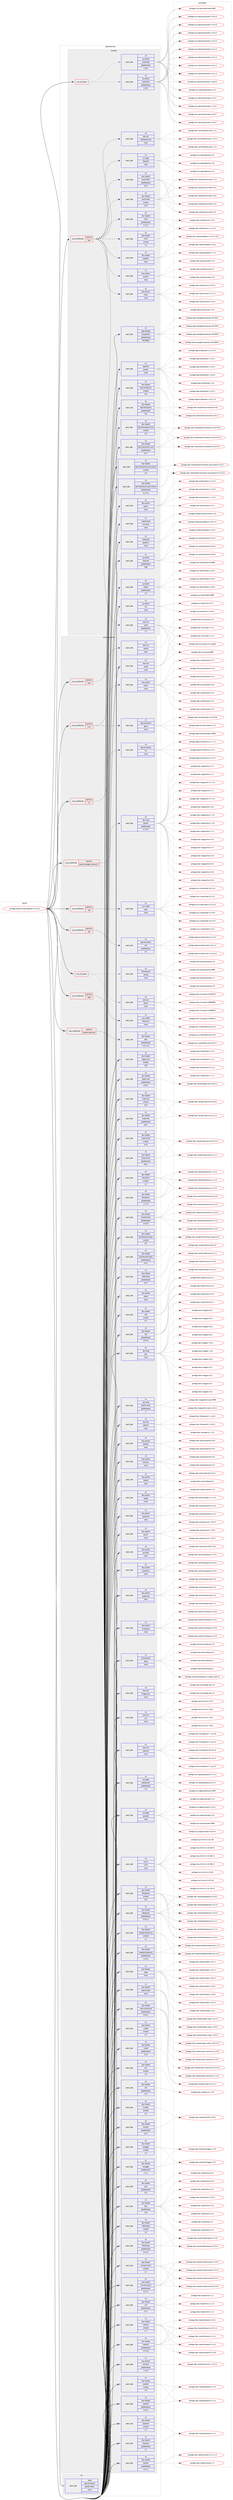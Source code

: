digraph prolog {

# *************
# Graph options
# *************

newrank=true;
concentrate=true;
compound=true;
graph [rankdir=LR,fontname=Helvetica,fontsize=10,ranksep=1.5];#, ranksep=2.5, nodesep=0.2];
edge  [arrowhead=vee];
node  [fontname=Helvetica,fontsize=10];

# **********
# The ebuild
# **********

subgraph cluster_leftcol {
color=gray;
label=<<i>ebuild</i>>;
id [label="portage://app-emulation/ganeti-2.15.2-r6", color=red, width=4, href="../app-emulation/ganeti-2.15.2-r6.svg"];
}

# ****************
# The dependencies
# ****************

subgraph cluster_midcol {
color=gray;
label=<<i>dependencies</i>>;
subgraph cluster_compile {
fillcolor="#eeeeee";
style=filled;
label=<<i>compile</i>>;
subgraph any343 {
dependency21245 [label=<<TABLE BORDER="0" CELLBORDER="1" CELLSPACING="0" CELLPADDING="4"><TR><TD CELLPADDING="10">any_of_group</TD></TR></TABLE>>, shape=none, color=red];subgraph pack15742 {
dependency21246 [label=<<TABLE BORDER="0" CELLBORDER="1" CELLSPACING="0" CELLPADDING="4" WIDTH="220"><TR><TD ROWSPAN="6" CELLPADDING="30">pack_dep</TD></TR><TR><TD WIDTH="110">no</TD></TR><TR><TD>sys-devel</TD></TR><TR><TD>automake</TD></TR><TR><TD>greaterequal</TD></TR><TR><TD>1.16.1</TD></TR></TABLE>>, shape=none, color=blue];
}
dependency21245:e -> dependency21246:w [weight=20,style="dotted",arrowhead="oinv"];
subgraph pack15743 {
dependency21247 [label=<<TABLE BORDER="0" CELLBORDER="1" CELLSPACING="0" CELLPADDING="4" WIDTH="220"><TR><TD ROWSPAN="6" CELLPADDING="30">pack_dep</TD></TR><TR><TD WIDTH="110">no</TD></TR><TR><TD>sys-devel</TD></TR><TR><TD>automake</TD></TR><TR><TD>greaterequal</TD></TR><TR><TD>1.15.1</TD></TR></TABLE>>, shape=none, color=blue];
}
dependency21245:e -> dependency21247:w [weight=20,style="dotted",arrowhead="oinv"];
}
id:e -> dependency21245:w [weight=20,style="solid",arrowhead="vee"];
subgraph cond5152 {
dependency21248 [label=<<TABLE BORDER="0" CELLBORDER="1" CELLSPACING="0" CELLPADDING="4"><TR><TD ROWSPAN="3" CELLPADDING="10">use_conditional</TD></TR><TR><TD>positive</TD></TR><TR><TD>test</TD></TR></TABLE>>, shape=none, color=red];
subgraph pack15744 {
dependency21249 [label=<<TABLE BORDER="0" CELLBORDER="1" CELLSPACING="0" CELLPADDING="4" WIDTH="220"><TR><TD ROWSPAN="6" CELLPADDING="30">pack_dep</TD></TR><TR><TD WIDTH="110">no</TD></TR><TR><TD>dev-python</TD></TR><TR><TD>mock</TD></TR><TR><TD>none</TD></TR><TR><TD></TD></TR></TABLE>>, shape=none, color=blue];
}
dependency21248:e -> dependency21249:w [weight=20,style="dashed",arrowhead="vee"];
subgraph pack15745 {
dependency21250 [label=<<TABLE BORDER="0" CELLBORDER="1" CELLSPACING="0" CELLPADDING="4" WIDTH="220"><TR><TD ROWSPAN="6" CELLPADDING="30">pack_dep</TD></TR><TR><TD WIDTH="110">no</TD></TR><TR><TD>dev-python</TD></TR><TR><TD>pyyaml</TD></TR><TR><TD>none</TD></TR><TR><TD></TD></TR></TABLE>>, shape=none, color=blue];
}
dependency21248:e -> dependency21250:w [weight=20,style="dashed",arrowhead="vee"];
subgraph pack15746 {
dependency21251 [label=<<TABLE BORDER="0" CELLBORDER="1" CELLSPACING="0" CELLPADDING="4" WIDTH="220"><TR><TD ROWSPAN="6" CELLPADDING="30">pack_dep</TD></TR><TR><TD WIDTH="110">no</TD></TR><TR><TD>dev-haskell</TD></TR><TR><TD>haddock</TD></TR><TR><TD>none</TD></TR><TR><TD></TD></TR></TABLE>>, shape=none, color=blue];
}
dependency21248:e -> dependency21251:w [weight=20,style="dashed",arrowhead="vee"];
subgraph pack15747 {
dependency21252 [label=<<TABLE BORDER="0" CELLBORDER="1" CELLSPACING="0" CELLPADDING="4" WIDTH="220"><TR><TD ROWSPAN="6" CELLPADDING="30">pack_dep</TD></TR><TR><TD WIDTH="110">no</TD></TR><TR><TD>dev-haskell</TD></TR><TR><TD>hunit</TD></TR><TR><TD>greaterequal</TD></TR><TR><TD>1.2.4.2</TD></TR></TABLE>>, shape=none, color=blue];
}
dependency21248:e -> dependency21252:w [weight=20,style="dashed",arrowhead="vee"];
subgraph pack15748 {
dependency21253 [label=<<TABLE BORDER="0" CELLBORDER="1" CELLSPACING="0" CELLPADDING="4" WIDTH="220"><TR><TD ROWSPAN="6" CELLPADDING="30">pack_dep</TD></TR><TR><TD WIDTH="110">no</TD></TR><TR><TD>dev-haskell</TD></TR><TR><TD>hunit</TD></TR><TR><TD>smaller</TD></TR><TR><TD>1.3</TD></TR></TABLE>>, shape=none, color=blue];
}
dependency21248:e -> dependency21253:w [weight=20,style="dashed",arrowhead="vee"];
subgraph pack15749 {
dependency21254 [label=<<TABLE BORDER="0" CELLBORDER="1" CELLSPACING="0" CELLPADDING="4" WIDTH="220"><TR><TD ROWSPAN="6" CELLPADDING="30">pack_dep</TD></TR><TR><TD WIDTH="110">no</TD></TR><TR><TD>dev-haskell</TD></TR><TR><TD>quickcheck</TD></TR><TR><TD>greaterequal</TD></TR><TR><TD>2.4.2</TD></TR></TABLE>>, shape=none, color=blue];
}
dependency21248:e -> dependency21254:w [weight=20,style="dashed",arrowhead="vee"];
subgraph pack15750 {
dependency21255 [label=<<TABLE BORDER="0" CELLBORDER="1" CELLSPACING="0" CELLPADDING="4" WIDTH="220"><TR><TD ROWSPAN="6" CELLPADDING="30">pack_dep</TD></TR><TR><TD WIDTH="110">no</TD></TR><TR><TD>dev-haskell</TD></TR><TR><TD>quickcheck</TD></TR><TR><TD>smaller</TD></TR><TR><TD>2.8.3</TD></TR></TABLE>>, shape=none, color=blue];
}
dependency21248:e -> dependency21255:w [weight=20,style="dashed",arrowhead="vee"];
subgraph pack15751 {
dependency21256 [label=<<TABLE BORDER="0" CELLBORDER="1" CELLSPACING="0" CELLPADDING="4" WIDTH="220"><TR><TD ROWSPAN="6" CELLPADDING="30">pack_dep</TD></TR><TR><TD WIDTH="110">no</TD></TR><TR><TD>sys-apps</TD></TR><TR><TD>fakeroot</TD></TR><TR><TD>none</TD></TR><TR><TD></TD></TR></TABLE>>, shape=none, color=blue];
}
dependency21248:e -> dependency21256:w [weight=20,style="dashed",arrowhead="vee"];
subgraph pack15752 {
dependency21257 [label=<<TABLE BORDER="0" CELLBORDER="1" CELLSPACING="0" CELLPADDING="4" WIDTH="220"><TR><TD ROWSPAN="6" CELLPADDING="30">pack_dep</TD></TR><TR><TD WIDTH="110">no</TD></TR><TR><TD>net-misc</TD></TR><TR><TD>socat</TD></TR><TR><TD>greaterequal</TD></TR><TR><TD>1.7</TD></TR></TABLE>>, shape=none, color=blue];
}
dependency21248:e -> dependency21257:w [weight=20,style="dashed",arrowhead="vee"];
subgraph pack15753 {
dependency21258 [label=<<TABLE BORDER="0" CELLBORDER="1" CELLSPACING="0" CELLPADDING="4" WIDTH="220"><TR><TD ROWSPAN="6" CELLPADDING="30">pack_dep</TD></TR><TR><TD WIDTH="110">no</TD></TR><TR><TD>dev-util</TD></TR><TR><TD>shelltestrunner</TD></TR><TR><TD>none</TD></TR><TR><TD></TD></TR></TABLE>>, shape=none, color=blue];
}
dependency21248:e -> dependency21258:w [weight=20,style="dashed",arrowhead="vee"];
}
id:e -> dependency21248:w [weight=20,style="solid",arrowhead="vee"];
subgraph pack15754 {
dependency21259 [label=<<TABLE BORDER="0" CELLBORDER="1" CELLSPACING="0" CELLPADDING="4" WIDTH="220"><TR><TD ROWSPAN="6" CELLPADDING="30">pack_dep</TD></TR><TR><TD WIDTH="110">no</TD></TR><TR><TD>app-portage</TD></TR><TR><TD>elt-patches</TD></TR><TR><TD>greaterequal</TD></TR><TR><TD>20170815</TD></TR></TABLE>>, shape=none, color=blue];
}
id:e -> dependency21259:w [weight=20,style="solid",arrowhead="vee"];
subgraph pack15755 {
dependency21260 [label=<<TABLE BORDER="0" CELLBORDER="1" CELLSPACING="0" CELLPADDING="4" WIDTH="220"><TR><TD ROWSPAN="6" CELLPADDING="30">pack_dep</TD></TR><TR><TD WIDTH="110">no</TD></TR><TR><TD>app-text</TD></TR><TR><TD>pandoc</TD></TR><TR><TD>none</TD></TR><TR><TD></TD></TR></TABLE>>, shape=none, color=blue];
}
id:e -> dependency21260:w [weight=20,style="solid",arrowhead="vee"];
subgraph pack15756 {
dependency21261 [label=<<TABLE BORDER="0" CELLBORDER="1" CELLSPACING="0" CELLPADDING="4" WIDTH="220"><TR><TD ROWSPAN="6" CELLPADDING="30">pack_dep</TD></TR><TR><TD WIDTH="110">no</TD></TR><TR><TD>dev-haskell</TD></TR><TR><TD>test-framework</TD></TR><TR><TD>greaterequal</TD></TR><TR><TD>0.6</TD></TR></TABLE>>, shape=none, color=blue];
}
id:e -> dependency21261:w [weight=20,style="solid",arrowhead="vee"];
subgraph pack15757 {
dependency21262 [label=<<TABLE BORDER="0" CELLBORDER="1" CELLSPACING="0" CELLPADDING="4" WIDTH="220"><TR><TD ROWSPAN="6" CELLPADDING="30">pack_dep</TD></TR><TR><TD WIDTH="110">no</TD></TR><TR><TD>dev-haskell</TD></TR><TR><TD>test-framework</TD></TR><TR><TD>smaller</TD></TR><TR><TD>0.9</TD></TR></TABLE>>, shape=none, color=blue];
}
id:e -> dependency21262:w [weight=20,style="solid",arrowhead="vee"];
subgraph pack15758 {
dependency21263 [label=<<TABLE BORDER="0" CELLBORDER="1" CELLSPACING="0" CELLPADDING="4" WIDTH="220"><TR><TD ROWSPAN="6" CELLPADDING="30">pack_dep</TD></TR><TR><TD WIDTH="110">no</TD></TR><TR><TD>dev-haskell</TD></TR><TR><TD>test-framework-hunit</TD></TR><TR><TD>greaterequal</TD></TR><TR><TD>0.2.7</TD></TR></TABLE>>, shape=none, color=blue];
}
id:e -> dependency21263:w [weight=20,style="solid",arrowhead="vee"];
subgraph pack15759 {
dependency21264 [label=<<TABLE BORDER="0" CELLBORDER="1" CELLSPACING="0" CELLPADDING="4" WIDTH="220"><TR><TD ROWSPAN="6" CELLPADDING="30">pack_dep</TD></TR><TR><TD WIDTH="110">no</TD></TR><TR><TD>dev-haskell</TD></TR><TR><TD>test-framework-hunit</TD></TR><TR><TD>smaller</TD></TR><TR><TD>0.4</TD></TR></TABLE>>, shape=none, color=blue];
}
id:e -> dependency21264:w [weight=20,style="solid",arrowhead="vee"];
subgraph pack15760 {
dependency21265 [label=<<TABLE BORDER="0" CELLBORDER="1" CELLSPACING="0" CELLPADDING="4" WIDTH="220"><TR><TD ROWSPAN="6" CELLPADDING="30">pack_dep</TD></TR><TR><TD WIDTH="110">no</TD></TR><TR><TD>dev-haskell</TD></TR><TR><TD>test-framework-quickcheck2</TD></TR><TR><TD>greaterequal</TD></TR><TR><TD>0.2.12.1</TD></TR></TABLE>>, shape=none, color=blue];
}
id:e -> dependency21265:w [weight=20,style="solid",arrowhead="vee"];
subgraph pack15761 {
dependency21266 [label=<<TABLE BORDER="0" CELLBORDER="1" CELLSPACING="0" CELLPADDING="4" WIDTH="220"><TR><TD ROWSPAN="6" CELLPADDING="30">pack_dep</TD></TR><TR><TD WIDTH="110">no</TD></TR><TR><TD>dev-haskell</TD></TR><TR><TD>test-framework-quickcheck2</TD></TR><TR><TD>smaller</TD></TR><TR><TD>0.4</TD></TR></TABLE>>, shape=none, color=blue];
}
id:e -> dependency21266:w [weight=20,style="solid",arrowhead="vee"];
subgraph pack15762 {
dependency21267 [label=<<TABLE BORDER="0" CELLBORDER="1" CELLSPACING="0" CELLPADDING="4" WIDTH="220"><TR><TD ROWSPAN="6" CELLPADDING="30">pack_dep</TD></TR><TR><TD WIDTH="110">no</TD></TR><TR><TD>dev-python</TD></TR><TR><TD>sphinx</TD></TR><TR><TD>none</TD></TR><TR><TD></TD></TR></TABLE>>, shape=none, color=blue];
}
id:e -> dependency21267:w [weight=20,style="solid",arrowhead="vee"];
subgraph pack15763 {
dependency21268 [label=<<TABLE BORDER="0" CELLBORDER="1" CELLSPACING="0" CELLPADDING="4" WIDTH="220"><TR><TD ROWSPAN="6" CELLPADDING="30">pack_dep</TD></TR><TR><TD WIDTH="110">no</TD></TR><TR><TD>media-fonts</TD></TR><TR><TD>urw-fonts</TD></TR><TR><TD>none</TD></TR><TR><TD></TD></TR></TABLE>>, shape=none, color=blue];
}
id:e -> dependency21268:w [weight=20,style="solid",arrowhead="vee"];
subgraph pack15764 {
dependency21269 [label=<<TABLE BORDER="0" CELLBORDER="1" CELLSPACING="0" CELLPADDING="4" WIDTH="220"><TR><TD ROWSPAN="6" CELLPADDING="30">pack_dep</TD></TR><TR><TD WIDTH="110">no</TD></TR><TR><TD>media-gfx</TD></TR><TR><TD>graphviz</TD></TR><TR><TD>none</TD></TR><TR><TD></TD></TR></TABLE>>, shape=none, color=blue];
}
id:e -> dependency21269:w [weight=20,style="solid",arrowhead="vee"];
subgraph pack15765 {
dependency21270 [label=<<TABLE BORDER="0" CELLBORDER="1" CELLSPACING="0" CELLPADDING="4" WIDTH="220"><TR><TD ROWSPAN="6" CELLPADDING="30">pack_dep</TD></TR><TR><TD WIDTH="110">no</TD></TR><TR><TD>sys-devel</TD></TR><TR><TD>autoconf</TD></TR><TR><TD>greaterequal</TD></TR><TR><TD>2.69</TD></TR></TABLE>>, shape=none, color=blue];
}
id:e -> dependency21270:w [weight=20,style="solid",arrowhead="vee"];
subgraph pack15766 {
dependency21271 [label=<<TABLE BORDER="0" CELLBORDER="1" CELLSPACING="0" CELLPADDING="4" WIDTH="220"><TR><TD ROWSPAN="6" CELLPADDING="30">pack_dep</TD></TR><TR><TD WIDTH="110">no</TD></TR><TR><TD>sys-devel</TD></TR><TR><TD>libtool</TD></TR><TR><TD>greaterequal</TD></TR><TR><TD>2.4</TD></TR></TABLE>>, shape=none, color=blue];
}
id:e -> dependency21271:w [weight=20,style="solid",arrowhead="vee"];
subgraph pack15767 {
dependency21272 [label=<<TABLE BORDER="0" CELLBORDER="1" CELLSPACING="0" CELLPADDING="4" WIDTH="220"><TR><TD ROWSPAN="6" CELLPADDING="30">pack_dep</TD></TR><TR><TD WIDTH="110">no</TD></TR><TR><TD>sys-devel</TD></TR><TR><TD>m4</TD></TR><TR><TD>none</TD></TR><TR><TD></TD></TR></TABLE>>, shape=none, color=blue];
}
id:e -> dependency21272:w [weight=20,style="solid",arrowhead="vee"];
}
subgraph cluster_compileandrun {
fillcolor="#eeeeee";
style=filled;
label=<<i>compile and run</i>>;
subgraph any344 {
dependency21273 [label=<<TABLE BORDER="0" CELLBORDER="1" CELLSPACING="0" CELLPADDING="4"><TR><TD CELLPADDING="10">any_of_group</TD></TR></TABLE>>, shape=none, color=red];subgraph pack15768 {
dependency21274 [label=<<TABLE BORDER="0" CELLBORDER="1" CELLSPACING="0" CELLPADDING="4" WIDTH="220"><TR><TD ROWSPAN="6" CELLPADDING="30">pack_dep</TD></TR><TR><TD WIDTH="110">no</TD></TR><TR><TD>net-misc</TD></TR><TR><TD>iputils</TD></TR><TR><TD>none</TD></TR><TR><TD></TD></TR></TABLE>>, shape=none, color=blue];
}
dependency21273:e -> dependency21274:w [weight=20,style="dotted",arrowhead="oinv"];
subgraph pack15769 {
dependency21275 [label=<<TABLE BORDER="0" CELLBORDER="1" CELLSPACING="0" CELLPADDING="4" WIDTH="220"><TR><TD ROWSPAN="6" CELLPADDING="30">pack_dep</TD></TR><TR><TD WIDTH="110">no</TD></TR><TR><TD>net-analyzer</TD></TR><TR><TD>arping</TD></TR><TR><TD>none</TD></TR><TR><TD></TD></TR></TABLE>>, shape=none, color=blue];
}
dependency21273:e -> dependency21275:w [weight=20,style="dotted",arrowhead="oinv"];
}
id:e -> dependency21273:w [weight=20,style="solid",arrowhead="odotvee"];
subgraph cond5153 {
dependency21276 [label=<<TABLE BORDER="0" CELLBORDER="1" CELLSPACING="0" CELLPADDING="4"><TR><TD ROWSPAN="3" CELLPADDING="10">use_conditional</TD></TR><TR><TD>positive</TD></TR><TR><TD>drbd</TD></TR></TABLE>>, shape=none, color=red];
subgraph pack15770 {
dependency21277 [label=<<TABLE BORDER="0" CELLBORDER="1" CELLSPACING="0" CELLPADDING="4" WIDTH="220"><TR><TD ROWSPAN="6" CELLPADDING="30">pack_dep</TD></TR><TR><TD WIDTH="110">no</TD></TR><TR><TD>sys-cluster</TD></TR><TR><TD>drbd-utils</TD></TR><TR><TD>none</TD></TR><TR><TD></TD></TR></TABLE>>, shape=none, color=blue];
}
dependency21276:e -> dependency21277:w [weight=20,style="dashed",arrowhead="vee"];
}
id:e -> dependency21276:w [weight=20,style="solid",arrowhead="odotvee"];
subgraph cond5154 {
dependency21278 [label=<<TABLE BORDER="0" CELLBORDER="1" CELLSPACING="0" CELLPADDING="4"><TR><TD ROWSPAN="3" CELLPADDING="10">use_conditional</TD></TR><TR><TD>positive</TD></TR><TR><TD>haskell-daemons</TD></TR></TABLE>>, shape=none, color=red];
subgraph pack15771 {
dependency21279 [label=<<TABLE BORDER="0" CELLBORDER="1" CELLSPACING="0" CELLPADDING="4" WIDTH="220"><TR><TD ROWSPAN="6" CELLPADDING="30">pack_dep</TD></TR><TR><TD WIDTH="110">no</TD></TR><TR><TD>dev-haskell</TD></TR><TR><TD>text</TD></TR><TR><TD>greaterequal</TD></TR><TR><TD>0.11.1.13</TD></TR></TABLE>>, shape=none, color=blue];
}
dependency21278:e -> dependency21279:w [weight=20,style="dashed",arrowhead="vee"];
}
id:e -> dependency21278:w [weight=20,style="solid",arrowhead="odotvee"];
subgraph cond5155 {
dependency21280 [label=<<TABLE BORDER="0" CELLBORDER="1" CELLSPACING="0" CELLPADDING="4"><TR><TD ROWSPAN="3" CELLPADDING="10">use_conditional</TD></TR><TR><TD>positive</TD></TR><TR><TD>ipv6</TD></TR></TABLE>>, shape=none, color=red];
subgraph pack15772 {
dependency21281 [label=<<TABLE BORDER="0" CELLBORDER="1" CELLSPACING="0" CELLPADDING="4" WIDTH="220"><TR><TD ROWSPAN="6" CELLPADDING="30">pack_dep</TD></TR><TR><TD WIDTH="110">no</TD></TR><TR><TD>net-misc</TD></TR><TR><TD>ndisc6</TD></TR><TR><TD>none</TD></TR><TR><TD></TD></TR></TABLE>>, shape=none, color=blue];
}
dependency21280:e -> dependency21281:w [weight=20,style="dashed",arrowhead="vee"];
}
id:e -> dependency21280:w [weight=20,style="solid",arrowhead="odotvee"];
subgraph cond5156 {
dependency21282 [label=<<TABLE BORDER="0" CELLBORDER="1" CELLSPACING="0" CELLPADDING="4"><TR><TD ROWSPAN="3" CELLPADDING="10">use_conditional</TD></TR><TR><TD>positive</TD></TR><TR><TD>kvm</TD></TR></TABLE>>, shape=none, color=red];
subgraph pack15773 {
dependency21283 [label=<<TABLE BORDER="0" CELLBORDER="1" CELLSPACING="0" CELLPADDING="4" WIDTH="220"><TR><TD ROWSPAN="6" CELLPADDING="30">pack_dep</TD></TR><TR><TD WIDTH="110">no</TD></TR><TR><TD>dev-python</TD></TR><TR><TD>psutil</TD></TR><TR><TD>none</TD></TR><TR><TD></TD></TR></TABLE>>, shape=none, color=blue];
}
dependency21282:e -> dependency21283:w [weight=20,style="dashed",arrowhead="vee"];
subgraph pack15774 {
dependency21284 [label=<<TABLE BORDER="0" CELLBORDER="1" CELLSPACING="0" CELLPADDING="4" WIDTH="220"><TR><TD ROWSPAN="6" CELLPADDING="30">pack_dep</TD></TR><TR><TD WIDTH="110">no</TD></TR><TR><TD>app-emulation</TD></TR><TR><TD>qemu</TD></TR><TR><TD>none</TD></TR><TR><TD></TD></TR></TABLE>>, shape=none, color=blue];
}
dependency21282:e -> dependency21284:w [weight=20,style="dashed",arrowhead="vee"];
}
id:e -> dependency21282:w [weight=20,style="solid",arrowhead="odotvee"];
subgraph cond5157 {
dependency21285 [label=<<TABLE BORDER="0" CELLBORDER="1" CELLSPACING="0" CELLPADDING="4"><TR><TD ROWSPAN="3" CELLPADDING="10">use_conditional</TD></TR><TR><TD>positive</TD></TR><TR><TD>lxc</TD></TR></TABLE>>, shape=none, color=red];
subgraph pack15775 {
dependency21286 [label=<<TABLE BORDER="0" CELLBORDER="1" CELLSPACING="0" CELLPADDING="4" WIDTH="220"><TR><TD ROWSPAN="6" CELLPADDING="30">pack_dep</TD></TR><TR><TD WIDTH="110">no</TD></TR><TR><TD>app-emulation</TD></TR><TR><TD>lxc</TD></TR><TR><TD>none</TD></TR><TR><TD></TD></TR></TABLE>>, shape=none, color=blue];
}
dependency21285:e -> dependency21286:w [weight=20,style="dashed",arrowhead="vee"];
}
id:e -> dependency21285:w [weight=20,style="solid",arrowhead="odotvee"];
subgraph cond5158 {
dependency21287 [label=<<TABLE BORDER="0" CELLBORDER="1" CELLSPACING="0" CELLPADDING="4"><TR><TD ROWSPAN="3" CELLPADDING="10">use_conditional</TD></TR><TR><TD>positive</TD></TR><TR><TD>python_targets_python2_7</TD></TR></TABLE>>, shape=none, color=red];
subgraph pack15776 {
dependency21288 [label=<<TABLE BORDER="0" CELLBORDER="1" CELLSPACING="0" CELLPADDING="4" WIDTH="220"><TR><TD ROWSPAN="6" CELLPADDING="30">pack_dep</TD></TR><TR><TD WIDTH="110">no</TD></TR><TR><TD>dev-lang</TD></TR><TR><TD>python</TD></TR><TR><TD>greaterequal</TD></TR><TR><TD>2.7.5-r2</TD></TR></TABLE>>, shape=none, color=blue];
}
dependency21287:e -> dependency21288:w [weight=20,style="dashed",arrowhead="vee"];
}
id:e -> dependency21287:w [weight=20,style="solid",arrowhead="odotvee"];
subgraph cond5159 {
dependency21289 [label=<<TABLE BORDER="0" CELLBORDER="1" CELLSPACING="0" CELLPADDING="4"><TR><TD ROWSPAN="3" CELLPADDING="10">use_conditional</TD></TR><TR><TD>positive</TD></TR><TR><TD>rbd</TD></TR></TABLE>>, shape=none, color=red];
subgraph pack15777 {
dependency21290 [label=<<TABLE BORDER="0" CELLBORDER="1" CELLSPACING="0" CELLPADDING="4" WIDTH="220"><TR><TD ROWSPAN="6" CELLPADDING="30">pack_dep</TD></TR><TR><TD WIDTH="110">no</TD></TR><TR><TD>sys-cluster</TD></TR><TR><TD>ceph</TD></TR><TR><TD>none</TD></TR><TR><TD></TD></TR></TABLE>>, shape=none, color=blue];
}
dependency21289:e -> dependency21290:w [weight=20,style="dashed",arrowhead="vee"];
}
id:e -> dependency21289:w [weight=20,style="solid",arrowhead="odotvee"];
subgraph cond5160 {
dependency21291 [label=<<TABLE BORDER="0" CELLBORDER="1" CELLSPACING="0" CELLPADDING="4"><TR><TD ROWSPAN="3" CELLPADDING="10">use_conditional</TD></TR><TR><TD>positive</TD></TR><TR><TD>xen</TD></TR></TABLE>>, shape=none, color=red];
subgraph pack15778 {
dependency21292 [label=<<TABLE BORDER="0" CELLBORDER="1" CELLSPACING="0" CELLPADDING="4" WIDTH="220"><TR><TD ROWSPAN="6" CELLPADDING="30">pack_dep</TD></TR><TR><TD WIDTH="110">no</TD></TR><TR><TD>app-emulation</TD></TR><TR><TD>xen</TD></TR><TR><TD>greaterequal</TD></TR><TR><TD>3.0</TD></TR></TABLE>>, shape=none, color=blue];
}
dependency21291:e -> dependency21292:w [weight=20,style="dashed",arrowhead="vee"];
}
id:e -> dependency21291:w [weight=20,style="solid",arrowhead="odotvee"];
subgraph pack15779 {
dependency21293 [label=<<TABLE BORDER="0" CELLBORDER="1" CELLSPACING="0" CELLPADDING="4" WIDTH="220"><TR><TD ROWSPAN="6" CELLPADDING="30">pack_dep</TD></TR><TR><TD WIDTH="110">no</TD></TR><TR><TD>dev-haskell</TD></TR><TR><TD>attoparsec</TD></TR><TR><TD>greaterequal</TD></TR><TR><TD>0.10.1.1</TD></TR></TABLE>>, shape=none, color=blue];
}
id:e -> dependency21293:w [weight=20,style="solid",arrowhead="odotvee"];
subgraph pack15780 {
dependency21294 [label=<<TABLE BORDER="0" CELLBORDER="1" CELLSPACING="0" CELLPADDING="4" WIDTH="220"><TR><TD ROWSPAN="6" CELLPADDING="30">pack_dep</TD></TR><TR><TD WIDTH="110">no</TD></TR><TR><TD>dev-haskell</TD></TR><TR><TD>attoparsec</TD></TR><TR><TD>smaller</TD></TR><TR><TD>0.14</TD></TR></TABLE>>, shape=none, color=blue];
}
id:e -> dependency21294:w [weight=20,style="solid",arrowhead="odotvee"];
subgraph pack15781 {
dependency21295 [label=<<TABLE BORDER="0" CELLBORDER="1" CELLSPACING="0" CELLPADDING="4" WIDTH="220"><TR><TD ROWSPAN="6" CELLPADDING="30">pack_dep</TD></TR><TR><TD WIDTH="110">no</TD></TR><TR><TD>dev-haskell</TD></TR><TR><TD>base64-bytestring</TD></TR><TR><TD>greaterequal</TD></TR><TR><TD>1.0.0.1</TD></TR></TABLE>>, shape=none, color=blue];
}
id:e -> dependency21295:w [weight=20,style="solid",arrowhead="odotvee"];
subgraph pack15782 {
dependency21296 [label=<<TABLE BORDER="0" CELLBORDER="1" CELLSPACING="0" CELLPADDING="4" WIDTH="220"><TR><TD ROWSPAN="6" CELLPADDING="30">pack_dep</TD></TR><TR><TD WIDTH="110">no</TD></TR><TR><TD>dev-haskell</TD></TR><TR><TD>base64-bytestring</TD></TR><TR><TD>smaller</TD></TR><TR><TD>1.1</TD></TR></TABLE>>, shape=none, color=blue];
}
id:e -> dependency21296:w [weight=20,style="solid",arrowhead="odotvee"];
subgraph pack15783 {
dependency21297 [label=<<TABLE BORDER="0" CELLBORDER="1" CELLSPACING="0" CELLPADDING="4" WIDTH="220"><TR><TD ROWSPAN="6" CELLPADDING="30">pack_dep</TD></TR><TR><TD WIDTH="110">no</TD></TR><TR><TD>dev-haskell</TD></TR><TR><TD>cabal</TD></TR><TR><TD>none</TD></TR><TR><TD></TD></TR></TABLE>>, shape=none, color=blue];
}
id:e -> dependency21297:w [weight=20,style="solid",arrowhead="odotvee"];
subgraph pack15784 {
dependency21298 [label=<<TABLE BORDER="0" CELLBORDER="1" CELLSPACING="0" CELLPADDING="4" WIDTH="220"><TR><TD ROWSPAN="6" CELLPADDING="30">pack_dep</TD></TR><TR><TD WIDTH="110">no</TD></TR><TR><TD>dev-haskell</TD></TR><TR><TD>cabal-install</TD></TR><TR><TD>none</TD></TR><TR><TD></TD></TR></TABLE>>, shape=none, color=blue];
}
id:e -> dependency21298:w [weight=20,style="solid",arrowhead="odotvee"];
subgraph pack15785 {
dependency21299 [label=<<TABLE BORDER="0" CELLBORDER="1" CELLSPACING="0" CELLPADDING="4" WIDTH="220"><TR><TD ROWSPAN="6" CELLPADDING="30">pack_dep</TD></TR><TR><TD WIDTH="110">no</TD></TR><TR><TD>dev-haskell</TD></TR><TR><TD>case-insensitive</TD></TR><TR><TD>greaterequal</TD></TR><TR><TD>0.4.0.1</TD></TR></TABLE>>, shape=none, color=blue];
}
id:e -> dependency21299:w [weight=20,style="solid",arrowhead="odotvee"];
subgraph pack15786 {
dependency21300 [label=<<TABLE BORDER="0" CELLBORDER="1" CELLSPACING="0" CELLPADDING="4" WIDTH="220"><TR><TD ROWSPAN="6" CELLPADDING="30">pack_dep</TD></TR><TR><TD WIDTH="110">no</TD></TR><TR><TD>dev-haskell</TD></TR><TR><TD>crypto</TD></TR><TR><TD>greaterequal</TD></TR><TR><TD>4.2.4</TD></TR></TABLE>>, shape=none, color=blue];
}
id:e -> dependency21300:w [weight=20,style="solid",arrowhead="odotvee"];
subgraph pack15787 {
dependency21301 [label=<<TABLE BORDER="0" CELLBORDER="1" CELLSPACING="0" CELLPADDING="4" WIDTH="220"><TR><TD ROWSPAN="6" CELLPADDING="30">pack_dep</TD></TR><TR><TD WIDTH="110">no</TD></TR><TR><TD>dev-haskell</TD></TR><TR><TD>crypto</TD></TR><TR><TD>smaller</TD></TR><TR><TD>4.3</TD></TR></TABLE>>, shape=none, color=blue];
}
id:e -> dependency21301:w [weight=20,style="solid",arrowhead="odotvee"];
subgraph pack15788 {
dependency21302 [label=<<TABLE BORDER="0" CELLBORDER="1" CELLSPACING="0" CELLPADDING="4" WIDTH="220"><TR><TD ROWSPAN="6" CELLPADDING="30">pack_dep</TD></TR><TR><TD WIDTH="110">no</TD></TR><TR><TD>dev-haskell</TD></TR><TR><TD>curl</TD></TR><TR><TD>greaterequal</TD></TR><TR><TD>1.3.7</TD></TR></TABLE>>, shape=none, color=blue];
}
id:e -> dependency21302:w [weight=20,style="solid",arrowhead="odotvee"];
subgraph pack15789 {
dependency21303 [label=<<TABLE BORDER="0" CELLBORDER="1" CELLSPACING="0" CELLPADDING="4" WIDTH="220"><TR><TD ROWSPAN="6" CELLPADDING="30">pack_dep</TD></TR><TR><TD WIDTH="110">no</TD></TR><TR><TD>dev-haskell</TD></TR><TR><TD>curl</TD></TR><TR><TD>smaller</TD></TR><TR><TD>1.4</TD></TR></TABLE>>, shape=none, color=blue];
}
id:e -> dependency21303:w [weight=20,style="solid",arrowhead="odotvee"];
subgraph pack15790 {
dependency21304 [label=<<TABLE BORDER="0" CELLBORDER="1" CELLSPACING="0" CELLPADDING="4" WIDTH="220"><TR><TD ROWSPAN="6" CELLPADDING="30">pack_dep</TD></TR><TR><TD WIDTH="110">no</TD></TR><TR><TD>dev-haskell</TD></TR><TR><TD>hinotify</TD></TR><TR><TD>greaterequal</TD></TR><TR><TD>0.3.2</TD></TR></TABLE>>, shape=none, color=blue];
}
id:e -> dependency21304:w [weight=20,style="solid",arrowhead="odotvee"];
subgraph pack15791 {
dependency21305 [label=<<TABLE BORDER="0" CELLBORDER="1" CELLSPACING="0" CELLPADDING="4" WIDTH="220"><TR><TD ROWSPAN="6" CELLPADDING="30">pack_dep</TD></TR><TR><TD WIDTH="110">no</TD></TR><TR><TD>dev-haskell</TD></TR><TR><TD>hinotify</TD></TR><TR><TD>smaller</TD></TR><TR><TD>0.4</TD></TR></TABLE>>, shape=none, color=blue];
}
id:e -> dependency21305:w [weight=20,style="solid",arrowhead="odotvee"];
subgraph pack15792 {
dependency21306 [label=<<TABLE BORDER="0" CELLBORDER="1" CELLSPACING="0" CELLPADDING="4" WIDTH="220"><TR><TD ROWSPAN="6" CELLPADDING="30">pack_dep</TD></TR><TR><TD WIDTH="110">no</TD></TR><TR><TD>dev-haskell</TD></TR><TR><TD>hslogger</TD></TR><TR><TD>greaterequal</TD></TR><TR><TD>1.1.4</TD></TR></TABLE>>, shape=none, color=blue];
}
id:e -> dependency21306:w [weight=20,style="solid",arrowhead="odotvee"];
subgraph pack15793 {
dependency21307 [label=<<TABLE BORDER="0" CELLBORDER="1" CELLSPACING="0" CELLPADDING="4" WIDTH="220"><TR><TD ROWSPAN="6" CELLPADDING="30">pack_dep</TD></TR><TR><TD WIDTH="110">no</TD></TR><TR><TD>dev-haskell</TD></TR><TR><TD>hslogger</TD></TR><TR><TD>smaller</TD></TR><TR><TD>1.3</TD></TR></TABLE>>, shape=none, color=blue];
}
id:e -> dependency21307:w [weight=20,style="solid",arrowhead="odotvee"];
subgraph pack15794 {
dependency21308 [label=<<TABLE BORDER="0" CELLBORDER="1" CELLSPACING="0" CELLPADDING="4" WIDTH="220"><TR><TD ROWSPAN="6" CELLPADDING="30">pack_dep</TD></TR><TR><TD WIDTH="110">no</TD></TR><TR><TD>dev-haskell</TD></TR><TR><TD>json</TD></TR><TR><TD>greaterequal</TD></TR><TR><TD>0.5</TD></TR></TABLE>>, shape=none, color=blue];
}
id:e -> dependency21308:w [weight=20,style="solid",arrowhead="odotvee"];
subgraph pack15795 {
dependency21309 [label=<<TABLE BORDER="0" CELLBORDER="1" CELLSPACING="0" CELLPADDING="4" WIDTH="220"><TR><TD ROWSPAN="6" CELLPADDING="30">pack_dep</TD></TR><TR><TD WIDTH="110">no</TD></TR><TR><TD>dev-haskell</TD></TR><TR><TD>lens</TD></TR><TR><TD>greaterequal</TD></TR><TR><TD>3.10</TD></TR></TABLE>>, shape=none, color=blue];
}
id:e -> dependency21309:w [weight=20,style="solid",arrowhead="odotvee"];
subgraph pack15796 {
dependency21310 [label=<<TABLE BORDER="0" CELLBORDER="1" CELLSPACING="0" CELLPADDING="4" WIDTH="220"><TR><TD ROWSPAN="6" CELLPADDING="30">pack_dep</TD></TR><TR><TD WIDTH="110">no</TD></TR><TR><TD>dev-haskell</TD></TR><TR><TD>lifted-base</TD></TR><TR><TD>greaterequal</TD></TR><TR><TD>0.2.0.3</TD></TR></TABLE>>, shape=none, color=blue];
}
id:e -> dependency21310:w [weight=20,style="solid",arrowhead="odotvee"];
subgraph pack15797 {
dependency21311 [label=<<TABLE BORDER="0" CELLBORDER="1" CELLSPACING="0" CELLPADDING="4" WIDTH="220"><TR><TD ROWSPAN="6" CELLPADDING="30">pack_dep</TD></TR><TR><TD WIDTH="110">no</TD></TR><TR><TD>dev-haskell</TD></TR><TR><TD>lifted-base</TD></TR><TR><TD>smaller</TD></TR><TR><TD>0.3</TD></TR></TABLE>>, shape=none, color=blue];
}
id:e -> dependency21311:w [weight=20,style="solid",arrowhead="odotvee"];
subgraph pack15798 {
dependency21312 [label=<<TABLE BORDER="0" CELLBORDER="1" CELLSPACING="0" CELLPADDING="4" WIDTH="220"><TR><TD ROWSPAN="6" CELLPADDING="30">pack_dep</TD></TR><TR><TD WIDTH="110">no</TD></TR><TR><TD>dev-haskell</TD></TR><TR><TD>monad-control</TD></TR><TR><TD>greaterequal</TD></TR><TR><TD>0.3.1.3</TD></TR></TABLE>>, shape=none, color=blue];
}
id:e -> dependency21312:w [weight=20,style="solid",arrowhead="odotvee"];
subgraph pack15799 {
dependency21313 [label=<<TABLE BORDER="0" CELLBORDER="1" CELLSPACING="0" CELLPADDING="4" WIDTH="220"><TR><TD ROWSPAN="6" CELLPADDING="30">pack_dep</TD></TR><TR><TD WIDTH="110">no</TD></TR><TR><TD>dev-haskell</TD></TR><TR><TD>monad-control</TD></TR><TR><TD>smaller</TD></TR><TR><TD>1.1</TD></TR></TABLE>>, shape=none, color=blue];
}
id:e -> dependency21313:w [weight=20,style="solid",arrowhead="odotvee"];
subgraph pack15800 {
dependency21314 [label=<<TABLE BORDER="0" CELLBORDER="1" CELLSPACING="0" CELLPADDING="4" WIDTH="220"><TR><TD ROWSPAN="6" CELLPADDING="30">pack_dep</TD></TR><TR><TD WIDTH="110">no</TD></TR><TR><TD>dev-haskell</TD></TR><TR><TD>mtl</TD></TR><TR><TD>greaterequal</TD></TR><TR><TD>2.1.1</TD></TR></TABLE>>, shape=none, color=blue];
}
id:e -> dependency21314:w [weight=20,style="solid",arrowhead="odotvee"];
subgraph pack15801 {
dependency21315 [label=<<TABLE BORDER="0" CELLBORDER="1" CELLSPACING="0" CELLPADDING="4" WIDTH="220"><TR><TD ROWSPAN="6" CELLPADDING="30">pack_dep</TD></TR><TR><TD WIDTH="110">no</TD></TR><TR><TD>dev-haskell</TD></TR><TR><TD>network</TD></TR><TR><TD>greaterequal</TD></TR><TR><TD>2.3.0.13</TD></TR></TABLE>>, shape=none, color=blue];
}
id:e -> dependency21315:w [weight=20,style="solid",arrowhead="odotvee"];
subgraph pack15802 {
dependency21316 [label=<<TABLE BORDER="0" CELLBORDER="1" CELLSPACING="0" CELLPADDING="4" WIDTH="220"><TR><TD ROWSPAN="6" CELLPADDING="30">pack_dep</TD></TR><TR><TD WIDTH="110">no</TD></TR><TR><TD>dev-haskell</TD></TR><TR><TD>network</TD></TR><TR><TD>smaller</TD></TR><TR><TD>2.7</TD></TR></TABLE>>, shape=none, color=blue];
}
id:e -> dependency21316:w [weight=20,style="solid",arrowhead="odotvee"];
subgraph pack15803 {
dependency21317 [label=<<TABLE BORDER="0" CELLBORDER="1" CELLSPACING="0" CELLPADDING="4" WIDTH="220"><TR><TD ROWSPAN="6" CELLPADDING="30">pack_dep</TD></TR><TR><TD WIDTH="110">no</TD></TR><TR><TD>dev-haskell</TD></TR><TR><TD>old-time</TD></TR><TR><TD>greaterequal</TD></TR><TR><TD>1.1.0.0</TD></TR></TABLE>>, shape=none, color=blue];
}
id:e -> dependency21317:w [weight=20,style="solid",arrowhead="odotvee"];
subgraph pack15804 {
dependency21318 [label=<<TABLE BORDER="0" CELLBORDER="1" CELLSPACING="0" CELLPADDING="4" WIDTH="220"><TR><TD ROWSPAN="6" CELLPADDING="30">pack_dep</TD></TR><TR><TD WIDTH="110">no</TD></TR><TR><TD>dev-haskell</TD></TR><TR><TD>parallel</TD></TR><TR><TD>greaterequal</TD></TR><TR><TD>3.2.0.2</TD></TR></TABLE>>, shape=none, color=blue];
}
id:e -> dependency21318:w [weight=20,style="solid",arrowhead="odotvee"];
subgraph pack15805 {
dependency21319 [label=<<TABLE BORDER="0" CELLBORDER="1" CELLSPACING="0" CELLPADDING="4" WIDTH="220"><TR><TD ROWSPAN="6" CELLPADDING="30">pack_dep</TD></TR><TR><TD WIDTH="110">no</TD></TR><TR><TD>dev-haskell</TD></TR><TR><TD>parallel</TD></TR><TR><TD>smaller</TD></TR><TR><TD>3.3</TD></TR></TABLE>>, shape=none, color=blue];
}
id:e -> dependency21319:w [weight=20,style="solid",arrowhead="odotvee"];
subgraph pack15806 {
dependency21320 [label=<<TABLE BORDER="0" CELLBORDER="1" CELLSPACING="0" CELLPADDING="4" WIDTH="220"><TR><TD ROWSPAN="6" CELLPADDING="30">pack_dep</TD></TR><TR><TD WIDTH="110">no</TD></TR><TR><TD>dev-haskell</TD></TR><TR><TD>psqueue</TD></TR><TR><TD>greaterequal</TD></TR><TR><TD>1.1</TD></TR></TABLE>>, shape=none, color=blue];
}
id:e -> dependency21320:w [weight=20,style="solid",arrowhead="odotvee"];
subgraph pack15807 {
dependency21321 [label=<<TABLE BORDER="0" CELLBORDER="1" CELLSPACING="0" CELLPADDING="4" WIDTH="220"><TR><TD ROWSPAN="6" CELLPADDING="30">pack_dep</TD></TR><TR><TD WIDTH="110">no</TD></TR><TR><TD>dev-haskell</TD></TR><TR><TD>psqueue</TD></TR><TR><TD>smaller</TD></TR><TR><TD>1.2</TD></TR></TABLE>>, shape=none, color=blue];
}
id:e -> dependency21321:w [weight=20,style="solid",arrowhead="odotvee"];
subgraph pack15808 {
dependency21322 [label=<<TABLE BORDER="0" CELLBORDER="1" CELLSPACING="0" CELLPADDING="4" WIDTH="220"><TR><TD ROWSPAN="6" CELLPADDING="30">pack_dep</TD></TR><TR><TD WIDTH="110">no</TD></TR><TR><TD>dev-haskell</TD></TR><TR><TD>random</TD></TR><TR><TD>greaterequal</TD></TR><TR><TD>1.0.1.1</TD></TR></TABLE>>, shape=none, color=blue];
}
id:e -> dependency21322:w [weight=20,style="solid",arrowhead="odotvee"];
subgraph pack15809 {
dependency21323 [label=<<TABLE BORDER="0" CELLBORDER="1" CELLSPACING="0" CELLPADDING="4" WIDTH="220"><TR><TD ROWSPAN="6" CELLPADDING="30">pack_dep</TD></TR><TR><TD WIDTH="110">no</TD></TR><TR><TD>dev-haskell</TD></TR><TR><TD>regex-pcre</TD></TR><TR><TD>greaterequal</TD></TR><TR><TD>0.94.2</TD></TR></TABLE>>, shape=none, color=blue];
}
id:e -> dependency21323:w [weight=20,style="solid",arrowhead="odotvee"];
subgraph pack15810 {
dependency21324 [label=<<TABLE BORDER="0" CELLBORDER="1" CELLSPACING="0" CELLPADDING="4" WIDTH="220"><TR><TD ROWSPAN="6" CELLPADDING="30">pack_dep</TD></TR><TR><TD WIDTH="110">no</TD></TR><TR><TD>dev-haskell</TD></TR><TR><TD>regex-pcre</TD></TR><TR><TD>smaller</TD></TR><TR><TD>0.95</TD></TR></TABLE>>, shape=none, color=blue];
}
id:e -> dependency21324:w [weight=20,style="solid",arrowhead="odotvee"];
subgraph pack15811 {
dependency21325 [label=<<TABLE BORDER="0" CELLBORDER="1" CELLSPACING="0" CELLPADDING="4" WIDTH="220"><TR><TD ROWSPAN="6" CELLPADDING="30">pack_dep</TD></TR><TR><TD WIDTH="110">no</TD></TR><TR><TD>dev-haskell</TD></TR><TR><TD>snap-core</TD></TR><TR><TD>greaterequal</TD></TR><TR><TD>0.8.1</TD></TR></TABLE>>, shape=none, color=blue];
}
id:e -> dependency21325:w [weight=20,style="solid",arrowhead="odotvee"];
subgraph pack15812 {
dependency21326 [label=<<TABLE BORDER="0" CELLBORDER="1" CELLSPACING="0" CELLPADDING="4" WIDTH="220"><TR><TD ROWSPAN="6" CELLPADDING="30">pack_dep</TD></TR><TR><TD WIDTH="110">no</TD></TR><TR><TD>dev-haskell</TD></TR><TR><TD>snap-core</TD></TR><TR><TD>smaller</TD></TR><TR><TD>0.10</TD></TR></TABLE>>, shape=none, color=blue];
}
id:e -> dependency21326:w [weight=20,style="solid",arrowhead="odotvee"];
subgraph pack15813 {
dependency21327 [label=<<TABLE BORDER="0" CELLBORDER="1" CELLSPACING="0" CELLPADDING="4" WIDTH="220"><TR><TD ROWSPAN="6" CELLPADDING="30">pack_dep</TD></TR><TR><TD WIDTH="110">no</TD></TR><TR><TD>dev-haskell</TD></TR><TR><TD>snap-server</TD></TR><TR><TD>greaterequal</TD></TR><TR><TD>0.8.1</TD></TR></TABLE>>, shape=none, color=blue];
}
id:e -> dependency21327:w [weight=20,style="solid",arrowhead="odotvee"];
subgraph pack15814 {
dependency21328 [label=<<TABLE BORDER="0" CELLBORDER="1" CELLSPACING="0" CELLPADDING="4" WIDTH="220"><TR><TD ROWSPAN="6" CELLPADDING="30">pack_dep</TD></TR><TR><TD WIDTH="110">no</TD></TR><TR><TD>dev-haskell</TD></TR><TR><TD>snap-server</TD></TR><TR><TD>smaller</TD></TR><TR><TD>0.10</TD></TR></TABLE>>, shape=none, color=blue];
}
id:e -> dependency21328:w [weight=20,style="solid",arrowhead="odotvee"];
subgraph pack15815 {
dependency21329 [label=<<TABLE BORDER="0" CELLBORDER="1" CELLSPACING="0" CELLPADDING="4" WIDTH="220"><TR><TD ROWSPAN="6" CELLPADDING="30">pack_dep</TD></TR><TR><TD WIDTH="110">no</TD></TR><TR><TD>dev-haskell</TD></TR><TR><TD>temporary</TD></TR><TR><TD>greaterequal</TD></TR><TR><TD>1.1.2.3</TD></TR></TABLE>>, shape=none, color=blue];
}
id:e -> dependency21329:w [weight=20,style="solid",arrowhead="odotvee"];
subgraph pack15816 {
dependency21330 [label=<<TABLE BORDER="0" CELLBORDER="1" CELLSPACING="0" CELLPADDING="4" WIDTH="220"><TR><TD ROWSPAN="6" CELLPADDING="30">pack_dep</TD></TR><TR><TD WIDTH="110">no</TD></TR><TR><TD>dev-haskell</TD></TR><TR><TD>temporary</TD></TR><TR><TD>smaller</TD></TR><TR><TD>1.3</TD></TR></TABLE>>, shape=none, color=blue];
}
id:e -> dependency21330:w [weight=20,style="solid",arrowhead="odotvee"];
subgraph pack15817 {
dependency21331 [label=<<TABLE BORDER="0" CELLBORDER="1" CELLSPACING="0" CELLPADDING="4" WIDTH="220"><TR><TD ROWSPAN="6" CELLPADDING="30">pack_dep</TD></TR><TR><TD WIDTH="110">no</TD></TR><TR><TD>dev-haskell</TD></TR><TR><TD>transformers</TD></TR><TR><TD>greaterequal</TD></TR><TR><TD>0.3.0.0</TD></TR></TABLE>>, shape=none, color=blue];
}
id:e -> dependency21331:w [weight=20,style="solid",arrowhead="odotvee"];
subgraph pack15818 {
dependency21332 [label=<<TABLE BORDER="0" CELLBORDER="1" CELLSPACING="0" CELLPADDING="4" WIDTH="220"><TR><TD ROWSPAN="6" CELLPADDING="30">pack_dep</TD></TR><TR><TD WIDTH="110">no</TD></TR><TR><TD>dev-haskell</TD></TR><TR><TD>transformers-base</TD></TR><TR><TD>greaterequal</TD></TR><TR><TD>0.4.1</TD></TR></TABLE>>, shape=none, color=blue];
}
id:e -> dependency21332:w [weight=20,style="solid",arrowhead="odotvee"];
subgraph pack15819 {
dependency21333 [label=<<TABLE BORDER="0" CELLBORDER="1" CELLSPACING="0" CELLPADDING="4" WIDTH="220"><TR><TD ROWSPAN="6" CELLPADDING="30">pack_dep</TD></TR><TR><TD WIDTH="110">no</TD></TR><TR><TD>dev-haskell</TD></TR><TR><TD>transformers-base</TD></TR><TR><TD>smaller</TD></TR><TR><TD>0.5</TD></TR></TABLE>>, shape=none, color=blue];
}
id:e -> dependency21333:w [weight=20,style="solid",arrowhead="odotvee"];
subgraph pack15820 {
dependency21334 [label=<<TABLE BORDER="0" CELLBORDER="1" CELLSPACING="0" CELLPADDING="4" WIDTH="220"><TR><TD ROWSPAN="6" CELLPADDING="30">pack_dep</TD></TR><TR><TD WIDTH="110">no</TD></TR><TR><TD>dev-haskell</TD></TR><TR><TD>utf8-string</TD></TR><TR><TD>greaterequal</TD></TR><TR><TD>0.3.7</TD></TR></TABLE>>, shape=none, color=blue];
}
id:e -> dependency21334:w [weight=20,style="solid",arrowhead="odotvee"];
subgraph pack15821 {
dependency21335 [label=<<TABLE BORDER="0" CELLBORDER="1" CELLSPACING="0" CELLPADDING="4" WIDTH="220"><TR><TD ROWSPAN="6" CELLPADDING="30">pack_dep</TD></TR><TR><TD WIDTH="110">no</TD></TR><TR><TD>dev-haskell</TD></TR><TR><TD>vector</TD></TR><TR><TD>none</TD></TR><TR><TD></TD></TR></TABLE>>, shape=none, color=blue];
}
id:e -> dependency21335:w [weight=20,style="solid",arrowhead="odotvee"];
subgraph pack15822 {
dependency21336 [label=<<TABLE BORDER="0" CELLBORDER="1" CELLSPACING="0" CELLPADDING="4" WIDTH="220"><TR><TD ROWSPAN="6" CELLPADDING="30">pack_dep</TD></TR><TR><TD WIDTH="110">no</TD></TR><TR><TD>dev-haskell</TD></TR><TR><TD>zlib</TD></TR><TR><TD>greaterequal</TD></TR><TR><TD>0.5.3.3</TD></TR></TABLE>>, shape=none, color=blue];
}
id:e -> dependency21336:w [weight=20,style="solid",arrowhead="odotvee"];
subgraph pack15823 {
dependency21337 [label=<<TABLE BORDER="0" CELLBORDER="1" CELLSPACING="0" CELLPADDING="4" WIDTH="220"><TR><TD ROWSPAN="6" CELLPADDING="30">pack_dep</TD></TR><TR><TD WIDTH="110">no</TD></TR><TR><TD>dev-haskell</TD></TR><TR><TD>zlib</TD></TR><TR><TD>smaller</TD></TR><TR><TD>0.7</TD></TR></TABLE>>, shape=none, color=blue];
}
id:e -> dependency21337:w [weight=20,style="solid",arrowhead="odotvee"];
subgraph pack15824 {
dependency21338 [label=<<TABLE BORDER="0" CELLBORDER="1" CELLSPACING="0" CELLPADDING="4" WIDTH="220"><TR><TD ROWSPAN="6" CELLPADDING="30">pack_dep</TD></TR><TR><TD WIDTH="110">no</TD></TR><TR><TD>dev-lang</TD></TR><TR><TD>ghc</TD></TR><TR><TD>none</TD></TR><TR><TD></TD></TR></TABLE>>, shape=none, color=blue];
}
id:e -> dependency21338:w [weight=20,style="solid",arrowhead="odotvee"];
subgraph pack15825 {
dependency21339 [label=<<TABLE BORDER="0" CELLBORDER="1" CELLSPACING="0" CELLPADDING="4" WIDTH="220"><TR><TD ROWSPAN="6" CELLPADDING="30">pack_dep</TD></TR><TR><TD WIDTH="110">no</TD></TR><TR><TD>dev-lang</TD></TR><TR><TD>python-exec</TD></TR><TR><TD>greaterequal</TD></TR><TR><TD>2</TD></TR></TABLE>>, shape=none, color=blue];
}
id:e -> dependency21339:w [weight=20,style="solid",arrowhead="odotvee"];
subgraph pack15826 {
dependency21340 [label=<<TABLE BORDER="0" CELLBORDER="1" CELLSPACING="0" CELLPADDING="4" WIDTH="220"><TR><TD ROWSPAN="6" CELLPADDING="30">pack_dep</TD></TR><TR><TD WIDTH="110">no</TD></TR><TR><TD>dev-libs</TD></TR><TR><TD>openssl</TD></TR><TR><TD>none</TD></TR><TR><TD></TD></TR></TABLE>>, shape=none, color=blue];
}
id:e -> dependency21340:w [weight=20,style="solid",arrowhead="odotvee"];
subgraph pack15827 {
dependency21341 [label=<<TABLE BORDER="0" CELLBORDER="1" CELLSPACING="0" CELLPADDING="4" WIDTH="220"><TR><TD ROWSPAN="6" CELLPADDING="30">pack_dep</TD></TR><TR><TD WIDTH="110">no</TD></TR><TR><TD>dev-python</TD></TR><TR><TD>bitarray</TD></TR><TR><TD>none</TD></TR><TR><TD></TD></TR></TABLE>>, shape=none, color=blue];
}
id:e -> dependency21341:w [weight=20,style="solid",arrowhead="odotvee"];
subgraph pack15828 {
dependency21342 [label=<<TABLE BORDER="0" CELLBORDER="1" CELLSPACING="0" CELLPADDING="4" WIDTH="220"><TR><TD ROWSPAN="6" CELLPADDING="30">pack_dep</TD></TR><TR><TD WIDTH="110">no</TD></TR><TR><TD>dev-python</TD></TR><TR><TD>docutils</TD></TR><TR><TD>none</TD></TR><TR><TD></TD></TR></TABLE>>, shape=none, color=blue];
}
id:e -> dependency21342:w [weight=20,style="solid",arrowhead="odotvee"];
subgraph pack15829 {
dependency21343 [label=<<TABLE BORDER="0" CELLBORDER="1" CELLSPACING="0" CELLPADDING="4" WIDTH="220"><TR><TD ROWSPAN="6" CELLPADDING="30">pack_dep</TD></TR><TR><TD WIDTH="110">no</TD></TR><TR><TD>dev-python</TD></TR><TR><TD>fdsend</TD></TR><TR><TD>none</TD></TR><TR><TD></TD></TR></TABLE>>, shape=none, color=blue];
}
id:e -> dependency21343:w [weight=20,style="solid",arrowhead="odotvee"];
subgraph pack15830 {
dependency21344 [label=<<TABLE BORDER="0" CELLBORDER="1" CELLSPACING="0" CELLPADDING="4" WIDTH="220"><TR><TD ROWSPAN="6" CELLPADDING="30">pack_dep</TD></TR><TR><TD WIDTH="110">no</TD></TR><TR><TD>dev-python</TD></TR><TR><TD>ipaddr</TD></TR><TR><TD>none</TD></TR><TR><TD></TD></TR></TABLE>>, shape=none, color=blue];
}
id:e -> dependency21344:w [weight=20,style="solid",arrowhead="odotvee"];
subgraph pack15831 {
dependency21345 [label=<<TABLE BORDER="0" CELLBORDER="1" CELLSPACING="0" CELLPADDING="4" WIDTH="220"><TR><TD ROWSPAN="6" CELLPADDING="30">pack_dep</TD></TR><TR><TD WIDTH="110">no</TD></TR><TR><TD>dev-python</TD></TR><TR><TD>paramiko</TD></TR><TR><TD>none</TD></TR><TR><TD></TD></TR></TABLE>>, shape=none, color=blue];
}
id:e -> dependency21345:w [weight=20,style="solid",arrowhead="odotvee"];
subgraph pack15832 {
dependency21346 [label=<<TABLE BORDER="0" CELLBORDER="1" CELLSPACING="0" CELLPADDING="4" WIDTH="220"><TR><TD ROWSPAN="6" CELLPADDING="30">pack_dep</TD></TR><TR><TD WIDTH="110">no</TD></TR><TR><TD>dev-python</TD></TR><TR><TD>pycurl</TD></TR><TR><TD>none</TD></TR><TR><TD></TD></TR></TABLE>>, shape=none, color=blue];
}
id:e -> dependency21346:w [weight=20,style="solid",arrowhead="odotvee"];
subgraph pack15833 {
dependency21347 [label=<<TABLE BORDER="0" CELLBORDER="1" CELLSPACING="0" CELLPADDING="4" WIDTH="220"><TR><TD ROWSPAN="6" CELLPADDING="30">pack_dep</TD></TR><TR><TD WIDTH="110">no</TD></TR><TR><TD>dev-python</TD></TR><TR><TD>pyinotify</TD></TR><TR><TD>none</TD></TR><TR><TD></TD></TR></TABLE>>, shape=none, color=blue];
}
id:e -> dependency21347:w [weight=20,style="solid",arrowhead="odotvee"];
subgraph pack15834 {
dependency21348 [label=<<TABLE BORDER="0" CELLBORDER="1" CELLSPACING="0" CELLPADDING="4" WIDTH="220"><TR><TD ROWSPAN="6" CELLPADDING="30">pack_dep</TD></TR><TR><TD WIDTH="110">no</TD></TR><TR><TD>dev-python</TD></TR><TR><TD>pyopenssl</TD></TR><TR><TD>none</TD></TR><TR><TD></TD></TR></TABLE>>, shape=none, color=blue];
}
id:e -> dependency21348:w [weight=20,style="solid",arrowhead="odotvee"];
subgraph pack15835 {
dependency21349 [label=<<TABLE BORDER="0" CELLBORDER="1" CELLSPACING="0" CELLPADDING="4" WIDTH="220"><TR><TD ROWSPAN="6" CELLPADDING="30">pack_dep</TD></TR><TR><TD WIDTH="110">no</TD></TR><TR><TD>dev-python</TD></TR><TR><TD>pyparsing</TD></TR><TR><TD>none</TD></TR><TR><TD></TD></TR></TABLE>>, shape=none, color=blue];
}
id:e -> dependency21349:w [weight=20,style="solid",arrowhead="odotvee"];
subgraph pack15836 {
dependency21350 [label=<<TABLE BORDER="0" CELLBORDER="1" CELLSPACING="0" CELLPADDING="4" WIDTH="220"><TR><TD ROWSPAN="6" CELLPADDING="30">pack_dep</TD></TR><TR><TD WIDTH="110">no</TD></TR><TR><TD>dev-python</TD></TR><TR><TD>simplejson</TD></TR><TR><TD>none</TD></TR><TR><TD></TD></TR></TABLE>>, shape=none, color=blue];
}
id:e -> dependency21350:w [weight=20,style="solid",arrowhead="odotvee"];
subgraph pack15837 {
dependency21351 [label=<<TABLE BORDER="0" CELLBORDER="1" CELLSPACING="0" CELLPADDING="4" WIDTH="220"><TR><TD ROWSPAN="6" CELLPADDING="30">pack_dep</TD></TR><TR><TD WIDTH="110">no</TD></TR><TR><TD>net-analyzer</TD></TR><TR><TD>fping</TD></TR><TR><TD>none</TD></TR><TR><TD></TD></TR></TABLE>>, shape=none, color=blue];
}
id:e -> dependency21351:w [weight=20,style="solid",arrowhead="odotvee"];
subgraph pack15838 {
dependency21352 [label=<<TABLE BORDER="0" CELLBORDER="1" CELLSPACING="0" CELLPADDING="4" WIDTH="220"><TR><TD ROWSPAN="6" CELLPADDING="30">pack_dep</TD></TR><TR><TD WIDTH="110">no</TD></TR><TR><TD>net-misc</TD></TR><TR><TD>bridge-utils</TD></TR><TR><TD>none</TD></TR><TR><TD></TD></TR></TABLE>>, shape=none, color=blue];
}
id:e -> dependency21352:w [weight=20,style="solid",arrowhead="odotvee"];
subgraph pack15839 {
dependency21353 [label=<<TABLE BORDER="0" CELLBORDER="1" CELLSPACING="0" CELLPADDING="4" WIDTH="220"><TR><TD ROWSPAN="6" CELLPADDING="30">pack_dep</TD></TR><TR><TD WIDTH="110">no</TD></TR><TR><TD>net-misc</TD></TR><TR><TD>curl</TD></TR><TR><TD>none</TD></TR><TR><TD></TD></TR></TABLE>>, shape=none, color=blue];
}
id:e -> dependency21353:w [weight=20,style="solid",arrowhead="odotvee"];
subgraph pack15840 {
dependency21354 [label=<<TABLE BORDER="0" CELLBORDER="1" CELLSPACING="0" CELLPADDING="4" WIDTH="220"><TR><TD ROWSPAN="6" CELLPADDING="30">pack_dep</TD></TR><TR><TD WIDTH="110">no</TD></TR><TR><TD>net-misc</TD></TR><TR><TD>openssh</TD></TR><TR><TD>none</TD></TR><TR><TD></TD></TR></TABLE>>, shape=none, color=blue];
}
id:e -> dependency21354:w [weight=20,style="solid",arrowhead="odotvee"];
subgraph pack15841 {
dependency21355 [label=<<TABLE BORDER="0" CELLBORDER="1" CELLSPACING="0" CELLPADDING="4" WIDTH="220"><TR><TD ROWSPAN="6" CELLPADDING="30">pack_dep</TD></TR><TR><TD WIDTH="110">no</TD></TR><TR><TD>net-misc</TD></TR><TR><TD>socat</TD></TR><TR><TD>none</TD></TR><TR><TD></TD></TR></TABLE>>, shape=none, color=blue];
}
id:e -> dependency21355:w [weight=20,style="solid",arrowhead="odotvee"];
subgraph pack15842 {
dependency21356 [label=<<TABLE BORDER="0" CELLBORDER="1" CELLSPACING="0" CELLPADDING="4" WIDTH="220"><TR><TD ROWSPAN="6" CELLPADDING="30">pack_dep</TD></TR><TR><TD WIDTH="110">no</TD></TR><TR><TD>sys-apps</TD></TR><TR><TD>baselayout</TD></TR><TR><TD>greaterequal</TD></TR><TR><TD>2.0</TD></TR></TABLE>>, shape=none, color=blue];
}
id:e -> dependency21356:w [weight=20,style="solid",arrowhead="odotvee"];
subgraph pack15843 {
dependency21357 [label=<<TABLE BORDER="0" CELLBORDER="1" CELLSPACING="0" CELLPADDING="4" WIDTH="220"><TR><TD ROWSPAN="6" CELLPADDING="30">pack_dep</TD></TR><TR><TD WIDTH="110">no</TD></TR><TR><TD>sys-apps</TD></TR><TR><TD>iproute2</TD></TR><TR><TD>none</TD></TR><TR><TD></TD></TR></TABLE>>, shape=none, color=blue];
}
id:e -> dependency21357:w [weight=20,style="solid",arrowhead="odotvee"];
subgraph pack15844 {
dependency21358 [label=<<TABLE BORDER="0" CELLBORDER="1" CELLSPACING="0" CELLPADDING="4" WIDTH="220"><TR><TD ROWSPAN="6" CELLPADDING="30">pack_dep</TD></TR><TR><TD WIDTH="110">no</TD></TR><TR><TD>sys-fs</TD></TR><TR><TD>lvm2</TD></TR><TR><TD>none</TD></TR><TR><TD></TD></TR></TABLE>>, shape=none, color=blue];
}
id:e -> dependency21358:w [weight=20,style="solid",arrowhead="odotvee"];
}
subgraph cluster_run {
fillcolor="#eeeeee";
style=filled;
label=<<i>run</i>>;
subgraph pack15845 {
dependency21359 [label=<<TABLE BORDER="0" CELLBORDER="1" CELLSPACING="0" CELLPADDING="4" WIDTH="220"><TR><TD ROWSPAN="6" CELLPADDING="30">pack_dep</TD></TR><TR><TD WIDTH="110">weak</TD></TR><TR><TD>app-emulation</TD></TR><TR><TD>ganeti-htools</TD></TR><TR><TD>none</TD></TR><TR><TD></TD></TR></TABLE>>, shape=none, color=blue];
}
id:e -> dependency21359:w [weight=20,style="solid",arrowhead="odot"];
}
}

# **************
# The candidates
# **************

subgraph cluster_choices {
rank=same;
color=gray;
label=<<i>candidates</i>>;

subgraph choice15742 {
color=black;
nodesep=1;
choiceportage11512111545100101118101108479711711611110997107101454946494846514511451 [label="portage://sys-devel/automake-1.10.3-r3", color=red, width=4,href="../sys-devel/automake-1.10.3-r3.svg"];
choiceportage11512111545100101118101108479711711611110997107101454946494946544511451 [label="portage://sys-devel/automake-1.11.6-r3", color=red, width=4,href="../sys-devel/automake-1.11.6-r3.svg"];
choiceportage11512111545100101118101108479711711611110997107101454946495046544511450 [label="portage://sys-devel/automake-1.12.6-r2", color=red, width=4,href="../sys-devel/automake-1.12.6-r2.svg"];
choiceportage11512111545100101118101108479711711611110997107101454946495146524511450 [label="portage://sys-devel/automake-1.13.4-r2", color=red, width=4,href="../sys-devel/automake-1.13.4-r2.svg"];
choiceportage11512111545100101118101108479711711611110997107101454946495246494511450 [label="portage://sys-devel/automake-1.14.1-r2", color=red, width=4,href="../sys-devel/automake-1.14.1-r2.svg"];
choiceportage11512111545100101118101108479711711611110997107101454946495346494511450 [label="portage://sys-devel/automake-1.15.1-r2", color=red, width=4,href="../sys-devel/automake-1.15.1-r2.svg"];
choiceportage11512111545100101118101108479711711611110997107101454946495446494511449 [label="portage://sys-devel/automake-1.16.1-r1", color=red, width=4,href="../sys-devel/automake-1.16.1-r1.svg"];
choiceportage11512111545100101118101108479711711611110997107101454946495446494511450 [label="portage://sys-devel/automake-1.16.1-r2", color=red, width=4,href="../sys-devel/automake-1.16.1-r2.svg"];
choiceportage115121115451001011181011084797117116111109971071014549465295112544511450 [label="portage://sys-devel/automake-1.4_p6-r2", color=red, width=4,href="../sys-devel/automake-1.4_p6-r2.svg"];
choiceportage11512111545100101118101108479711711611110997107101454946534511450 [label="portage://sys-devel/automake-1.5-r2", color=red, width=4,href="../sys-devel/automake-1.5-r2.svg"];
choiceportage115121115451001011181011084797117116111109971071014549465446514511450 [label="portage://sys-devel/automake-1.6.3-r2", color=red, width=4,href="../sys-devel/automake-1.6.3-r2.svg"];
choiceportage115121115451001011181011084797117116111109971071014549465546574511451 [label="portage://sys-devel/automake-1.7.9-r3", color=red, width=4,href="../sys-devel/automake-1.7.9-r3.svg"];
choiceportage115121115451001011181011084797117116111109971071014549465646534511453 [label="portage://sys-devel/automake-1.8.5-r5", color=red, width=4,href="../sys-devel/automake-1.8.5-r5.svg"];
choiceportage115121115451001011181011084797117116111109971071014549465746544511453 [label="portage://sys-devel/automake-1.9.6-r5", color=red, width=4,href="../sys-devel/automake-1.9.6-r5.svg"];
choiceportage115121115451001011181011084797117116111109971071014557575757 [label="portage://sys-devel/automake-9999", color=red, width=4,href="../sys-devel/automake-9999.svg"];
dependency21246:e -> choiceportage11512111545100101118101108479711711611110997107101454946494846514511451:w [style=dotted,weight="100"];
dependency21246:e -> choiceportage11512111545100101118101108479711711611110997107101454946494946544511451:w [style=dotted,weight="100"];
dependency21246:e -> choiceportage11512111545100101118101108479711711611110997107101454946495046544511450:w [style=dotted,weight="100"];
dependency21246:e -> choiceportage11512111545100101118101108479711711611110997107101454946495146524511450:w [style=dotted,weight="100"];
dependency21246:e -> choiceportage11512111545100101118101108479711711611110997107101454946495246494511450:w [style=dotted,weight="100"];
dependency21246:e -> choiceportage11512111545100101118101108479711711611110997107101454946495346494511450:w [style=dotted,weight="100"];
dependency21246:e -> choiceportage11512111545100101118101108479711711611110997107101454946495446494511449:w [style=dotted,weight="100"];
dependency21246:e -> choiceportage11512111545100101118101108479711711611110997107101454946495446494511450:w [style=dotted,weight="100"];
dependency21246:e -> choiceportage115121115451001011181011084797117116111109971071014549465295112544511450:w [style=dotted,weight="100"];
dependency21246:e -> choiceportage11512111545100101118101108479711711611110997107101454946534511450:w [style=dotted,weight="100"];
dependency21246:e -> choiceportage115121115451001011181011084797117116111109971071014549465446514511450:w [style=dotted,weight="100"];
dependency21246:e -> choiceportage115121115451001011181011084797117116111109971071014549465546574511451:w [style=dotted,weight="100"];
dependency21246:e -> choiceportage115121115451001011181011084797117116111109971071014549465646534511453:w [style=dotted,weight="100"];
dependency21246:e -> choiceportage115121115451001011181011084797117116111109971071014549465746544511453:w [style=dotted,weight="100"];
dependency21246:e -> choiceportage115121115451001011181011084797117116111109971071014557575757:w [style=dotted,weight="100"];
}
subgraph choice15743 {
color=black;
nodesep=1;
choiceportage11512111545100101118101108479711711611110997107101454946494846514511451 [label="portage://sys-devel/automake-1.10.3-r3", color=red, width=4,href="../sys-devel/automake-1.10.3-r3.svg"];
choiceportage11512111545100101118101108479711711611110997107101454946494946544511451 [label="portage://sys-devel/automake-1.11.6-r3", color=red, width=4,href="../sys-devel/automake-1.11.6-r3.svg"];
choiceportage11512111545100101118101108479711711611110997107101454946495046544511450 [label="portage://sys-devel/automake-1.12.6-r2", color=red, width=4,href="../sys-devel/automake-1.12.6-r2.svg"];
choiceportage11512111545100101118101108479711711611110997107101454946495146524511450 [label="portage://sys-devel/automake-1.13.4-r2", color=red, width=4,href="../sys-devel/automake-1.13.4-r2.svg"];
choiceportage11512111545100101118101108479711711611110997107101454946495246494511450 [label="portage://sys-devel/automake-1.14.1-r2", color=red, width=4,href="../sys-devel/automake-1.14.1-r2.svg"];
choiceportage11512111545100101118101108479711711611110997107101454946495346494511450 [label="portage://sys-devel/automake-1.15.1-r2", color=red, width=4,href="../sys-devel/automake-1.15.1-r2.svg"];
choiceportage11512111545100101118101108479711711611110997107101454946495446494511449 [label="portage://sys-devel/automake-1.16.1-r1", color=red, width=4,href="../sys-devel/automake-1.16.1-r1.svg"];
choiceportage11512111545100101118101108479711711611110997107101454946495446494511450 [label="portage://sys-devel/automake-1.16.1-r2", color=red, width=4,href="../sys-devel/automake-1.16.1-r2.svg"];
choiceportage115121115451001011181011084797117116111109971071014549465295112544511450 [label="portage://sys-devel/automake-1.4_p6-r2", color=red, width=4,href="../sys-devel/automake-1.4_p6-r2.svg"];
choiceportage11512111545100101118101108479711711611110997107101454946534511450 [label="portage://sys-devel/automake-1.5-r2", color=red, width=4,href="../sys-devel/automake-1.5-r2.svg"];
choiceportage115121115451001011181011084797117116111109971071014549465446514511450 [label="portage://sys-devel/automake-1.6.3-r2", color=red, width=4,href="../sys-devel/automake-1.6.3-r2.svg"];
choiceportage115121115451001011181011084797117116111109971071014549465546574511451 [label="portage://sys-devel/automake-1.7.9-r3", color=red, width=4,href="../sys-devel/automake-1.7.9-r3.svg"];
choiceportage115121115451001011181011084797117116111109971071014549465646534511453 [label="portage://sys-devel/automake-1.8.5-r5", color=red, width=4,href="../sys-devel/automake-1.8.5-r5.svg"];
choiceportage115121115451001011181011084797117116111109971071014549465746544511453 [label="portage://sys-devel/automake-1.9.6-r5", color=red, width=4,href="../sys-devel/automake-1.9.6-r5.svg"];
choiceportage115121115451001011181011084797117116111109971071014557575757 [label="portage://sys-devel/automake-9999", color=red, width=4,href="../sys-devel/automake-9999.svg"];
dependency21247:e -> choiceportage11512111545100101118101108479711711611110997107101454946494846514511451:w [style=dotted,weight="100"];
dependency21247:e -> choiceportage11512111545100101118101108479711711611110997107101454946494946544511451:w [style=dotted,weight="100"];
dependency21247:e -> choiceportage11512111545100101118101108479711711611110997107101454946495046544511450:w [style=dotted,weight="100"];
dependency21247:e -> choiceportage11512111545100101118101108479711711611110997107101454946495146524511450:w [style=dotted,weight="100"];
dependency21247:e -> choiceportage11512111545100101118101108479711711611110997107101454946495246494511450:w [style=dotted,weight="100"];
dependency21247:e -> choiceportage11512111545100101118101108479711711611110997107101454946495346494511450:w [style=dotted,weight="100"];
dependency21247:e -> choiceportage11512111545100101118101108479711711611110997107101454946495446494511449:w [style=dotted,weight="100"];
dependency21247:e -> choiceportage11512111545100101118101108479711711611110997107101454946495446494511450:w [style=dotted,weight="100"];
dependency21247:e -> choiceportage115121115451001011181011084797117116111109971071014549465295112544511450:w [style=dotted,weight="100"];
dependency21247:e -> choiceportage11512111545100101118101108479711711611110997107101454946534511450:w [style=dotted,weight="100"];
dependency21247:e -> choiceportage115121115451001011181011084797117116111109971071014549465446514511450:w [style=dotted,weight="100"];
dependency21247:e -> choiceportage115121115451001011181011084797117116111109971071014549465546574511451:w [style=dotted,weight="100"];
dependency21247:e -> choiceportage115121115451001011181011084797117116111109971071014549465646534511453:w [style=dotted,weight="100"];
dependency21247:e -> choiceportage115121115451001011181011084797117116111109971071014549465746544511453:w [style=dotted,weight="100"];
dependency21247:e -> choiceportage115121115451001011181011084797117116111109971071014557575757:w [style=dotted,weight="100"];
}
subgraph choice15744 {
color=black;
nodesep=1;
choiceportage1001011184511212111610411111047109111991074549464846494511450 [label="portage://dev-python/mock-1.0.1-r2", color=red, width=4,href="../dev-python/mock-1.0.1-r2.svg"];
choiceportage1001011184511212111610411111047109111991074549465146484511450 [label="portage://dev-python/mock-1.3.0-r2", color=red, width=4,href="../dev-python/mock-1.3.0-r2.svg"];
choiceportage100101118451121211161041111104710911199107455046484648 [label="portage://dev-python/mock-2.0.0", color=red, width=4,href="../dev-python/mock-2.0.0.svg"];
choiceportage1001011184511212111610411111047109111991074551464846534511449 [label="portage://dev-python/mock-3.0.5-r1", color=red, width=4,href="../dev-python/mock-3.0.5-r1.svg"];
dependency21249:e -> choiceportage1001011184511212111610411111047109111991074549464846494511450:w [style=dotted,weight="100"];
dependency21249:e -> choiceportage1001011184511212111610411111047109111991074549465146484511450:w [style=dotted,weight="100"];
dependency21249:e -> choiceportage100101118451121211161041111104710911199107455046484648:w [style=dotted,weight="100"];
dependency21249:e -> choiceportage1001011184511212111610411111047109111991074551464846534511449:w [style=dotted,weight="100"];
}
subgraph choice15745 {
color=black;
nodesep=1;
choiceportage1001011184511212111610411111047112121121971091084551464950 [label="portage://dev-python/pyyaml-3.12", color=red, width=4,href="../dev-python/pyyaml-3.12.svg"];
choiceportage1001011184511212111610411111047112121121971091084551464951 [label="portage://dev-python/pyyaml-3.13", color=red, width=4,href="../dev-python/pyyaml-3.13.svg"];
choiceportage10010111845112121116104111110471121211219710910845534649 [label="portage://dev-python/pyyaml-5.1", color=red, width=4,href="../dev-python/pyyaml-5.1.svg"];
dependency21250:e -> choiceportage1001011184511212111610411111047112121121971091084551464950:w [style=dotted,weight="100"];
dependency21250:e -> choiceportage1001011184511212111610411111047112121121971091084551464951:w [style=dotted,weight="100"];
dependency21250:e -> choiceportage10010111845112121116104111110471121211219710910845534649:w [style=dotted,weight="100"];
}
subgraph choice15746 {
color=black;
nodesep=1;
choiceportage1001011184510497115107101108108471049710010011199107455046495246514648465546564651 [label="portage://dev-haskell/haddock-2.14.3.0.7.8.3", color=red, width=4,href="../dev-haskell/haddock-2.14.3.0.7.8.3.svg"];
choiceportage100101118451049711510710110810847104971001001119910745504649544649 [label="portage://dev-haskell/haddock-2.16.1", color=red, width=4,href="../dev-haskell/haddock-2.16.1.svg"];
choiceportage100101118451049711510710110810847104971001001119910745504649554650 [label="portage://dev-haskell/haddock-2.17.2", color=red, width=4,href="../dev-haskell/haddock-2.17.2.svg"];
dependency21251:e -> choiceportage1001011184510497115107101108108471049710010011199107455046495246514648465546564651:w [style=dotted,weight="100"];
dependency21251:e -> choiceportage100101118451049711510710110810847104971001001119910745504649544649:w [style=dotted,weight="100"];
dependency21251:e -> choiceportage100101118451049711510710110810847104971001001119910745504649554650:w [style=dotted,weight="100"];
}
subgraph choice15747 {
color=black;
nodesep=1;
choiceportage1001011184510497115107101108108471041171101051164549465046534650 [label="portage://dev-haskell/hunit-1.2.5.2", color=red, width=4,href="../dev-haskell/hunit-1.2.5.2.svg"];
choiceportage10010111845104971151071011081084710411711010511645494650465346504511449 [label="portage://dev-haskell/hunit-1.2.5.2-r1", color=red, width=4,href="../dev-haskell/hunit-1.2.5.2-r1.svg"];
dependency21252:e -> choiceportage1001011184510497115107101108108471041171101051164549465046534650:w [style=dotted,weight="100"];
dependency21252:e -> choiceportage10010111845104971151071011081084710411711010511645494650465346504511449:w [style=dotted,weight="100"];
}
subgraph choice15748 {
color=black;
nodesep=1;
choiceportage1001011184510497115107101108108471041171101051164549465046534650 [label="portage://dev-haskell/hunit-1.2.5.2", color=red, width=4,href="../dev-haskell/hunit-1.2.5.2.svg"];
choiceportage10010111845104971151071011081084710411711010511645494650465346504511449 [label="portage://dev-haskell/hunit-1.2.5.2-r1", color=red, width=4,href="../dev-haskell/hunit-1.2.5.2-r1.svg"];
dependency21253:e -> choiceportage1001011184510497115107101108108471041171101051164549465046534650:w [style=dotted,weight="100"];
dependency21253:e -> choiceportage10010111845104971151071011081084710411711010511645494650465346504511449:w [style=dotted,weight="100"];
}
subgraph choice15749 {
color=black;
nodesep=1;
choiceportage10010111845104971151071011081084711311710599107991041019910745504654 [label="portage://dev-haskell/quickcheck-2.6", color=red, width=4,href="../dev-haskell/quickcheck-2.6.svg"];
choiceportage100101118451049711510710110810847113117105991079910410199107455046554654 [label="portage://dev-haskell/quickcheck-2.7.6", color=red, width=4,href="../dev-haskell/quickcheck-2.7.6.svg"];
choiceportage100101118451049711510710110810847113117105991079910410199107455046564649 [label="portage://dev-haskell/quickcheck-2.8.1", color=red, width=4,href="../dev-haskell/quickcheck-2.8.1.svg"];
choiceportage100101118451049711510710110810847113117105991079910410199107455046564650 [label="portage://dev-haskell/quickcheck-2.8.2", color=red, width=4,href="../dev-haskell/quickcheck-2.8.2.svg"];
choiceportage100101118451049711510710110810847113117105991079910410199107455046574650 [label="portage://dev-haskell/quickcheck-2.9.2", color=red, width=4,href="../dev-haskell/quickcheck-2.9.2.svg"];
dependency21254:e -> choiceportage10010111845104971151071011081084711311710599107991041019910745504654:w [style=dotted,weight="100"];
dependency21254:e -> choiceportage100101118451049711510710110810847113117105991079910410199107455046554654:w [style=dotted,weight="100"];
dependency21254:e -> choiceportage100101118451049711510710110810847113117105991079910410199107455046564649:w [style=dotted,weight="100"];
dependency21254:e -> choiceportage100101118451049711510710110810847113117105991079910410199107455046564650:w [style=dotted,weight="100"];
dependency21254:e -> choiceportage100101118451049711510710110810847113117105991079910410199107455046574650:w [style=dotted,weight="100"];
}
subgraph choice15750 {
color=black;
nodesep=1;
choiceportage10010111845104971151071011081084711311710599107991041019910745504654 [label="portage://dev-haskell/quickcheck-2.6", color=red, width=4,href="../dev-haskell/quickcheck-2.6.svg"];
choiceportage100101118451049711510710110810847113117105991079910410199107455046554654 [label="portage://dev-haskell/quickcheck-2.7.6", color=red, width=4,href="../dev-haskell/quickcheck-2.7.6.svg"];
choiceportage100101118451049711510710110810847113117105991079910410199107455046564649 [label="portage://dev-haskell/quickcheck-2.8.1", color=red, width=4,href="../dev-haskell/quickcheck-2.8.1.svg"];
choiceportage100101118451049711510710110810847113117105991079910410199107455046564650 [label="portage://dev-haskell/quickcheck-2.8.2", color=red, width=4,href="../dev-haskell/quickcheck-2.8.2.svg"];
choiceportage100101118451049711510710110810847113117105991079910410199107455046574650 [label="portage://dev-haskell/quickcheck-2.9.2", color=red, width=4,href="../dev-haskell/quickcheck-2.9.2.svg"];
dependency21255:e -> choiceportage10010111845104971151071011081084711311710599107991041019910745504654:w [style=dotted,weight="100"];
dependency21255:e -> choiceportage100101118451049711510710110810847113117105991079910410199107455046554654:w [style=dotted,weight="100"];
dependency21255:e -> choiceportage100101118451049711510710110810847113117105991079910410199107455046564649:w [style=dotted,weight="100"];
dependency21255:e -> choiceportage100101118451049711510710110810847113117105991079910410199107455046564650:w [style=dotted,weight="100"];
dependency21255:e -> choiceportage100101118451049711510710110810847113117105991079910410199107455046574650:w [style=dotted,weight="100"];
}
subgraph choice15751 {
color=black;
nodesep=1;
choiceportage115121115459711211211547102971071011141111111164549465050 [label="portage://sys-apps/fakeroot-1.22", color=red, width=4,href="../sys-apps/fakeroot-1.22.svg"];
choiceportage115121115459711211211547102971071011141111111164549465051 [label="portage://sys-apps/fakeroot-1.23", color=red, width=4,href="../sys-apps/fakeroot-1.23.svg"];
choiceportage115121115459711211211547102971071011141111111164549465052 [label="portage://sys-apps/fakeroot-1.24", color=red, width=4,href="../sys-apps/fakeroot-1.24.svg"];
dependency21256:e -> choiceportage115121115459711211211547102971071011141111111164549465050:w [style=dotted,weight="100"];
dependency21256:e -> choiceportage115121115459711211211547102971071011141111111164549465051:w [style=dotted,weight="100"];
dependency21256:e -> choiceportage115121115459711211211547102971071011141111111164549465052:w [style=dotted,weight="100"];
}
subgraph choice15752 {
color=black;
nodesep=1;
choiceportage11010111645109105115994711511199971164549465546514650 [label="portage://net-misc/socat-1.7.3.2", color=red, width=4,href="../net-misc/socat-1.7.3.2.svg"];
choiceportage11010111645109105115994711511199971164549465546514651 [label="portage://net-misc/socat-1.7.3.3", color=red, width=4,href="../net-misc/socat-1.7.3.3.svg"];
choiceportage110101116451091051159947115111999711645504648464895981011169757 [label="portage://net-misc/socat-2.0.0_beta9", color=red, width=4,href="../net-misc/socat-2.0.0_beta9.svg"];
choiceportage11010111645109105115994711511199971164557575757 [label="portage://net-misc/socat-9999", color=red, width=4,href="../net-misc/socat-9999.svg"];
dependency21257:e -> choiceportage11010111645109105115994711511199971164549465546514650:w [style=dotted,weight="100"];
dependency21257:e -> choiceportage11010111645109105115994711511199971164549465546514651:w [style=dotted,weight="100"];
dependency21257:e -> choiceportage110101116451091051159947115111999711645504648464895981011169757:w [style=dotted,weight="100"];
dependency21257:e -> choiceportage11010111645109105115994711511199971164557575757:w [style=dotted,weight="100"];
}
subgraph choice15753 {
color=black;
nodesep=1;
choiceportage1001011184511711610510847115104101108108116101115116114117110110101114454946514652 [label="portage://dev-util/shelltestrunner-1.3.4", color=red, width=4,href="../dev-util/shelltestrunner-1.3.4.svg"];
choiceportage1001011184511711610510847115104101108108116101115116114117110110101114454946514653 [label="portage://dev-util/shelltestrunner-1.3.5", color=red, width=4,href="../dev-util/shelltestrunner-1.3.5.svg"];
choiceportage10010111845117116105108471151041011081081161011151161141171101101011144549465146534511449 [label="portage://dev-util/shelltestrunner-1.3.5-r1", color=red, width=4,href="../dev-util/shelltestrunner-1.3.5-r1.svg"];
dependency21258:e -> choiceportage1001011184511711610510847115104101108108116101115116114117110110101114454946514652:w [style=dotted,weight="100"];
dependency21258:e -> choiceportage1001011184511711610510847115104101108108116101115116114117110110101114454946514653:w [style=dotted,weight="100"];
dependency21258:e -> choiceportage10010111845117116105108471151041011081081161011151161141171101101011144549465146534511449:w [style=dotted,weight="100"];
}
subgraph choice15754 {
color=black;
nodesep=1;
choiceportage97112112451121111141169710310147101108116451129711699104101115455048495548514955 [label="portage://app-portage/elt-patches-20170317", color=red, width=4,href="../app-portage/elt-patches-20170317.svg"];
choiceportage97112112451121111141169710310147101108116451129711699104101115455048495548525050 [label="portage://app-portage/elt-patches-20170422", color=red, width=4,href="../app-portage/elt-patches-20170422.svg"];
choiceportage97112112451121111141169710310147101108116451129711699104101115455048495548564953 [label="portage://app-portage/elt-patches-20170815", color=red, width=4,href="../app-portage/elt-patches-20170815.svg"];
choiceportage971121124511211111411697103101471011081164511297116991041011154550484955485650544649 [label="portage://app-portage/elt-patches-20170826.1", color=red, width=4,href="../app-portage/elt-patches-20170826.1.svg"];
dependency21259:e -> choiceportage97112112451121111141169710310147101108116451129711699104101115455048495548514955:w [style=dotted,weight="100"];
dependency21259:e -> choiceportage97112112451121111141169710310147101108116451129711699104101115455048495548525050:w [style=dotted,weight="100"];
dependency21259:e -> choiceportage97112112451121111141169710310147101108116451129711699104101115455048495548564953:w [style=dotted,weight="100"];
dependency21259:e -> choiceportage971121124511211111411697103101471011081164511297116991041011154550484955485650544649:w [style=dotted,weight="100"];
}
subgraph choice15755 {
color=black;
nodesep=1;
choiceportage97112112451161011201164711297110100111994549464950465246504511449 [label="portage://app-text/pandoc-1.12.4.2-r1", color=red, width=4,href="../app-text/pandoc-1.12.4.2-r1.svg"];
choiceportage9711211245116101120116471129711010011199454946495146504649 [label="portage://app-text/pandoc-1.13.2.1", color=red, width=4,href="../app-text/pandoc-1.13.2.1.svg"];
choiceportage9711211245116101120116471129711010011199454946495246484652 [label="portage://app-text/pandoc-1.14.0.4", color=red, width=4,href="../app-text/pandoc-1.14.0.4.svg"];
choiceportage9711211245116101120116471129711010011199454946495346484654 [label="portage://app-text/pandoc-1.15.0.6", color=red, width=4,href="../app-text/pandoc-1.15.0.6.svg"];
choiceportage97112112451161011201164711297110100111994549464956 [label="portage://app-text/pandoc-1.18", color=red, width=4,href="../app-text/pandoc-1.18.svg"];
choiceportage9711211245116101120116471129711010011199454946495746504649 [label="portage://app-text/pandoc-1.19.2.1", color=red, width=4,href="../app-text/pandoc-1.19.2.1.svg"];
choiceportage97112112451161011201164711297110100111994549464957465046494511449 [label="portage://app-text/pandoc-1.19.2.1-r1", color=red, width=4,href="../app-text/pandoc-1.19.2.1-r1.svg"];
dependency21260:e -> choiceportage97112112451161011201164711297110100111994549464950465246504511449:w [style=dotted,weight="100"];
dependency21260:e -> choiceportage9711211245116101120116471129711010011199454946495146504649:w [style=dotted,weight="100"];
dependency21260:e -> choiceportage9711211245116101120116471129711010011199454946495246484652:w [style=dotted,weight="100"];
dependency21260:e -> choiceportage9711211245116101120116471129711010011199454946495346484654:w [style=dotted,weight="100"];
dependency21260:e -> choiceportage97112112451161011201164711297110100111994549464956:w [style=dotted,weight="100"];
dependency21260:e -> choiceportage9711211245116101120116471129711010011199454946495746504649:w [style=dotted,weight="100"];
dependency21260:e -> choiceportage97112112451161011201164711297110100111994549464957465046494511449:w [style=dotted,weight="100"];
}
subgraph choice15756 {
color=black;
nodesep=1;
choiceportage100101118451049711510710110810847116101115116451021149710910111911111410745484656 [label="portage://dev-haskell/test-framework-0.8", color=red, width=4,href="../dev-haskell/test-framework-0.8.svg"];
choiceportage10010111845104971151071011081084711610111511645102114971091011191111141074548465646494649 [label="portage://dev-haskell/test-framework-0.8.1.1", color=red, width=4,href="../dev-haskell/test-framework-0.8.1.1.svg"];
dependency21261:e -> choiceportage100101118451049711510710110810847116101115116451021149710910111911111410745484656:w [style=dotted,weight="100"];
dependency21261:e -> choiceportage10010111845104971151071011081084711610111511645102114971091011191111141074548465646494649:w [style=dotted,weight="100"];
}
subgraph choice15757 {
color=black;
nodesep=1;
choiceportage100101118451049711510710110810847116101115116451021149710910111911111410745484656 [label="portage://dev-haskell/test-framework-0.8", color=red, width=4,href="../dev-haskell/test-framework-0.8.svg"];
choiceportage10010111845104971151071011081084711610111511645102114971091011191111141074548465646494649 [label="portage://dev-haskell/test-framework-0.8.1.1", color=red, width=4,href="../dev-haskell/test-framework-0.8.1.1.svg"];
dependency21262:e -> choiceportage100101118451049711510710110810847116101115116451021149710910111911111410745484656:w [style=dotted,weight="100"];
dependency21262:e -> choiceportage10010111845104971151071011081084711610111511645102114971091011191111141074548465646494649:w [style=dotted,weight="100"];
}
subgraph choice15758 {
color=black;
nodesep=1;
choiceportage100101118451049711510710110810847116101115116451021149710910111911111410745104117110105116454846504655 [label="portage://dev-haskell/test-framework-hunit-0.2.7", color=red, width=4,href="../dev-haskell/test-framework-hunit-0.2.7.svg"];
choiceportage100101118451049711510710110810847116101115116451021149710910111911111410745104117110105116454846514648 [label="portage://dev-haskell/test-framework-hunit-0.3.0", color=red, width=4,href="../dev-haskell/test-framework-hunit-0.3.0.svg"];
choiceportage1001011184510497115107101108108471161011151164510211497109101119111114107451041171101051164548465146484650 [label="portage://dev-haskell/test-framework-hunit-0.3.0.2", color=red, width=4,href="../dev-haskell/test-framework-hunit-0.3.0.2.svg"];
dependency21263:e -> choiceportage100101118451049711510710110810847116101115116451021149710910111911111410745104117110105116454846504655:w [style=dotted,weight="100"];
dependency21263:e -> choiceportage100101118451049711510710110810847116101115116451021149710910111911111410745104117110105116454846514648:w [style=dotted,weight="100"];
dependency21263:e -> choiceportage1001011184510497115107101108108471161011151164510211497109101119111114107451041171101051164548465146484650:w [style=dotted,weight="100"];
}
subgraph choice15759 {
color=black;
nodesep=1;
choiceportage100101118451049711510710110810847116101115116451021149710910111911111410745104117110105116454846504655 [label="portage://dev-haskell/test-framework-hunit-0.2.7", color=red, width=4,href="../dev-haskell/test-framework-hunit-0.2.7.svg"];
choiceportage100101118451049711510710110810847116101115116451021149710910111911111410745104117110105116454846514648 [label="portage://dev-haskell/test-framework-hunit-0.3.0", color=red, width=4,href="../dev-haskell/test-framework-hunit-0.3.0.svg"];
choiceportage1001011184510497115107101108108471161011151164510211497109101119111114107451041171101051164548465146484650 [label="portage://dev-haskell/test-framework-hunit-0.3.0.2", color=red, width=4,href="../dev-haskell/test-framework-hunit-0.3.0.2.svg"];
dependency21264:e -> choiceportage100101118451049711510710110810847116101115116451021149710910111911111410745104117110105116454846504655:w [style=dotted,weight="100"];
dependency21264:e -> choiceportage100101118451049711510710110810847116101115116451021149710910111911111410745104117110105116454846514648:w [style=dotted,weight="100"];
dependency21264:e -> choiceportage1001011184510497115107101108108471161011151164510211497109101119111114107451041171101051164548465146484650:w [style=dotted,weight="100"];
}
subgraph choice15760 {
color=black;
nodesep=1;
choiceportage100101118451049711510710110810847116101115116451021149710910111911111410745113117105991079910410199107504548465146484650 [label="portage://dev-haskell/test-framework-quickcheck2-0.3.0.2", color=red, width=4,href="../dev-haskell/test-framework-quickcheck2-0.3.0.2.svg"];
choiceportage1001011184510497115107101108108471161011151164510211497109101119111114107451131171059910799104101991075045484651464846514511450 [label="portage://dev-haskell/test-framework-quickcheck2-0.3.0.3-r2", color=red, width=4,href="../dev-haskell/test-framework-quickcheck2-0.3.0.3-r2.svg"];
dependency21265:e -> choiceportage100101118451049711510710110810847116101115116451021149710910111911111410745113117105991079910410199107504548465146484650:w [style=dotted,weight="100"];
dependency21265:e -> choiceportage1001011184510497115107101108108471161011151164510211497109101119111114107451131171059910799104101991075045484651464846514511450:w [style=dotted,weight="100"];
}
subgraph choice15761 {
color=black;
nodesep=1;
choiceportage100101118451049711510710110810847116101115116451021149710910111911111410745113117105991079910410199107504548465146484650 [label="portage://dev-haskell/test-framework-quickcheck2-0.3.0.2", color=red, width=4,href="../dev-haskell/test-framework-quickcheck2-0.3.0.2.svg"];
choiceportage1001011184510497115107101108108471161011151164510211497109101119111114107451131171059910799104101991075045484651464846514511450 [label="portage://dev-haskell/test-framework-quickcheck2-0.3.0.3-r2", color=red, width=4,href="../dev-haskell/test-framework-quickcheck2-0.3.0.3-r2.svg"];
dependency21266:e -> choiceportage100101118451049711510710110810847116101115116451021149710910111911111410745113117105991079910410199107504548465146484650:w [style=dotted,weight="100"];
dependency21266:e -> choiceportage1001011184510497115107101108108471161011151164510211497109101119111114107451131171059910799104101991075045484651464846514511450:w [style=dotted,weight="100"];
}
subgraph choice15762 {
color=black;
nodesep=1;
choiceportage10010111845112121116104111110471151121041051101204549465046504511449 [label="portage://dev-python/sphinx-1.2.2-r1", color=red, width=4,href="../dev-python/sphinx-1.2.2-r1.svg"];
choiceportage10010111845112121116104111110471151121041051101204549465046514511449 [label="portage://dev-python/sphinx-1.2.3-r1", color=red, width=4,href="../dev-python/sphinx-1.2.3-r1.svg"];
choiceportage10010111845112121116104111110471151121041051101204549465546534511449 [label="portage://dev-python/sphinx-1.7.5-r1", color=red, width=4,href="../dev-python/sphinx-1.7.5-r1.svg"];
choiceportage1001011184511212111610411111047115112104105110120455046484649 [label="portage://dev-python/sphinx-2.0.1", color=red, width=4,href="../dev-python/sphinx-2.0.1.svg"];
dependency21267:e -> choiceportage10010111845112121116104111110471151121041051101204549465046504511449:w [style=dotted,weight="100"];
dependency21267:e -> choiceportage10010111845112121116104111110471151121041051101204549465046514511449:w [style=dotted,weight="100"];
dependency21267:e -> choiceportage10010111845112121116104111110471151121041051101204549465546534511449:w [style=dotted,weight="100"];
dependency21267:e -> choiceportage1001011184511212111610411111047115112104105110120455046484649:w [style=dotted,weight="100"];
}
subgraph choice15763 {
color=black;
nodesep=1;
choiceportage10910110010597451021111101161154711711411945102111110116115455046524657 [label="portage://media-fonts/urw-fonts-2.4.9", color=red, width=4,href="../media-fonts/urw-fonts-2.4.9.svg"];
dependency21268:e -> choiceportage10910110010597451021111101161154711711411945102111110116115455046524657:w [style=dotted,weight="100"];
}
subgraph choice15764 {
color=black;
nodesep=1;
choiceportage10910110010597451031021204710311497112104118105122455046524846494511449 [label="portage://media-gfx/graphviz-2.40.1-r1", color=red, width=4,href="../media-gfx/graphviz-2.40.1-r1.svg"];
choiceportage1091011001059745103102120471031149711210411810512245504652504649 [label="portage://media-gfx/graphviz-2.42.1", color=red, width=4,href="../media-gfx/graphviz-2.42.1.svg"];
dependency21269:e -> choiceportage10910110010597451031021204710311497112104118105122455046524846494511449:w [style=dotted,weight="100"];
dependency21269:e -> choiceportage1091011001059745103102120471031149711210411810512245504652504649:w [style=dotted,weight="100"];
}
subgraph choice15765 {
color=black;
nodesep=1;
choiceportage1151211154510010111810110847971171161119911111010245504649514511449 [label="portage://sys-devel/autoconf-2.13-r1", color=red, width=4,href="../sys-devel/autoconf-2.13-r1.svg"];
choiceportage1151211154510010111810110847971171161119911111010245504654524511449 [label="portage://sys-devel/autoconf-2.64-r1", color=red, width=4,href="../sys-devel/autoconf-2.64-r1.svg"];
choiceportage1151211154510010111810110847971171161119911111010245504654574511452 [label="portage://sys-devel/autoconf-2.69-r4", color=red, width=4,href="../sys-devel/autoconf-2.69-r4.svg"];
choiceportage115121115451001011181011084797117116111991111101024557575757 [label="portage://sys-devel/autoconf-9999", color=red, width=4,href="../sys-devel/autoconf-9999.svg"];
dependency21270:e -> choiceportage1151211154510010111810110847971171161119911111010245504649514511449:w [style=dotted,weight="100"];
dependency21270:e -> choiceportage1151211154510010111810110847971171161119911111010245504654524511449:w [style=dotted,weight="100"];
dependency21270:e -> choiceportage1151211154510010111810110847971171161119911111010245504654574511452:w [style=dotted,weight="100"];
dependency21270:e -> choiceportage115121115451001011181011084797117116111991111101024557575757:w [style=dotted,weight="100"];
}
subgraph choice15766 {
color=black;
nodesep=1;
choiceportage1151211154510010111810110847108105981161111111084550465246544511451 [label="portage://sys-devel/libtool-2.4.6-r3", color=red, width=4,href="../sys-devel/libtool-2.4.6-r3.svg"];
choiceportage1151211154510010111810110847108105981161111111084550465246544511452 [label="portage://sys-devel/libtool-2.4.6-r4", color=red, width=4,href="../sys-devel/libtool-2.4.6-r4.svg"];
choiceportage1151211154510010111810110847108105981161111111084550465246544511453 [label="portage://sys-devel/libtool-2.4.6-r5", color=red, width=4,href="../sys-devel/libtool-2.4.6-r5.svg"];
choiceportage1151211154510010111810110847108105981161111111084557575757 [label="portage://sys-devel/libtool-9999", color=red, width=4,href="../sys-devel/libtool-9999.svg"];
dependency21271:e -> choiceportage1151211154510010111810110847108105981161111111084550465246544511451:w [style=dotted,weight="100"];
dependency21271:e -> choiceportage1151211154510010111810110847108105981161111111084550465246544511452:w [style=dotted,weight="100"];
dependency21271:e -> choiceportage1151211154510010111810110847108105981161111111084550465246544511453:w [style=dotted,weight="100"];
dependency21271:e -> choiceportage1151211154510010111810110847108105981161111111084557575757:w [style=dotted,weight="100"];
}
subgraph choice15767 {
color=black;
nodesep=1;
choiceportage11512111545100101118101108471095245494652464955 [label="portage://sys-devel/m4-1.4.17", color=red, width=4,href="../sys-devel/m4-1.4.17.svg"];
choiceportage115121115451001011181011084710952454946524649564511449 [label="portage://sys-devel/m4-1.4.18-r1", color=red, width=4,href="../sys-devel/m4-1.4.18-r1.svg"];
dependency21272:e -> choiceportage11512111545100101118101108471095245494652464955:w [style=dotted,weight="100"];
dependency21272:e -> choiceportage115121115451001011181011084710952454946524649564511449:w [style=dotted,weight="100"];
}
subgraph choice15768 {
color=black;
nodesep=1;
choiceportage110101116451091051159947105112117116105108115455048495648545057 [label="portage://net-misc/iputils-20180629", color=red, width=4,href="../net-misc/iputils-20180629.svg"];
choiceportage110101116451091051159947105112117116105108115455048495748534953 [label="portage://net-misc/iputils-20190515", color=red, width=4,href="../net-misc/iputils-20190515.svg"];
choiceportage110101116451091051159947105112117116105108115455048495748554857 [label="portage://net-misc/iputils-20190709", color=red, width=4,href="../net-misc/iputils-20190709.svg"];
choiceportage110101116451091051159947105112117116105108115455757575757575757 [label="portage://net-misc/iputils-99999999", color=red, width=4,href="../net-misc/iputils-99999999.svg"];
dependency21274:e -> choiceportage110101116451091051159947105112117116105108115455048495648545057:w [style=dotted,weight="100"];
dependency21274:e -> choiceportage110101116451091051159947105112117116105108115455048495748534953:w [style=dotted,weight="100"];
dependency21274:e -> choiceportage110101116451091051159947105112117116105108115455048495748554857:w [style=dotted,weight="100"];
dependency21274:e -> choiceportage110101116451091051159947105112117116105108115455757575757575757:w [style=dotted,weight="100"];
}
subgraph choice15769 {
color=black;
nodesep=1;
choiceportage11010111645971109710812112210111447971141121051101034550464955 [label="portage://net-analyzer/arping-2.17", color=red, width=4,href="../net-analyzer/arping-2.17.svg"];
choiceportage11010111645971109710812112210111447971141121051101034550464957 [label="portage://net-analyzer/arping-2.19", color=red, width=4,href="../net-analyzer/arping-2.19.svg"];
choiceportage11010111645971109710812112210111447971141121051101034550465048 [label="portage://net-analyzer/arping-2.20", color=red, width=4,href="../net-analyzer/arping-2.20.svg"];
choiceportage11010111645971109710812112210111447971141121051101034557575757 [label="portage://net-analyzer/arping-9999", color=red, width=4,href="../net-analyzer/arping-9999.svg"];
dependency21275:e -> choiceportage11010111645971109710812112210111447971141121051101034550464955:w [style=dotted,weight="100"];
dependency21275:e -> choiceportage11010111645971109710812112210111447971141121051101034550464957:w [style=dotted,weight="100"];
dependency21275:e -> choiceportage11010111645971109710812112210111447971141121051101034550465048:w [style=dotted,weight="100"];
dependency21275:e -> choiceportage11010111645971109710812112210111447971141121051101034557575757:w [style=dotted,weight="100"];
}
subgraph choice15770 {
color=black;
nodesep=1;
choiceportage1151211154599108117115116101114471001149810045117116105108115455646574651 [label="portage://sys-cluster/drbd-utils-8.9.3", color=red, width=4,href="../sys-cluster/drbd-utils-8.9.3.svg"];
choiceportage1151211154599108117115116101114471001149810045117116105108115455646574654 [label="portage://sys-cluster/drbd-utils-8.9.6", color=red, width=4,href="../sys-cluster/drbd-utils-8.9.6.svg"];
choiceportage11512111545991081171151161011144710011498100451171161051081154556465746544511449 [label="portage://sys-cluster/drbd-utils-8.9.6-r1", color=red, width=4,href="../sys-cluster/drbd-utils-8.9.6-r1.svg"];
dependency21277:e -> choiceportage1151211154599108117115116101114471001149810045117116105108115455646574651:w [style=dotted,weight="100"];
dependency21277:e -> choiceportage1151211154599108117115116101114471001149810045117116105108115455646574654:w [style=dotted,weight="100"];
dependency21277:e -> choiceportage11512111545991081171151161011144710011498100451171161051081154556465746544511449:w [style=dotted,weight="100"];
}
subgraph choice15771 {
color=black;
nodesep=1;
choiceportage100101118451049711510710110810847116101120116454846494946514649 [label="portage://dev-haskell/text-0.11.3.1", color=red, width=4,href="../dev-haskell/text-0.11.3.1.svg"];
choiceportage1001011184510497115107101108108471161011201164549464946494651 [label="portage://dev-haskell/text-1.1.1.3", color=red, width=4,href="../dev-haskell/text-1.1.1.3.svg"];
choiceportage1001011184510497115107101108108471161011201164549465046504648 [label="portage://dev-haskell/text-1.2.2.0", color=red, width=4,href="../dev-haskell/text-1.2.2.0.svg"];
choiceportage1001011184510497115107101108108471161011201164549465046504649 [label="portage://dev-haskell/text-1.2.2.1", color=red, width=4,href="../dev-haskell/text-1.2.2.1.svg"];
dependency21279:e -> choiceportage100101118451049711510710110810847116101120116454846494946514649:w [style=dotted,weight="100"];
dependency21279:e -> choiceportage1001011184510497115107101108108471161011201164549464946494651:w [style=dotted,weight="100"];
dependency21279:e -> choiceportage1001011184510497115107101108108471161011201164549465046504648:w [style=dotted,weight="100"];
dependency21279:e -> choiceportage1001011184510497115107101108108471161011201164549465046504649:w [style=dotted,weight="100"];
}
subgraph choice15772 {
color=black;
nodesep=1;
choiceportage1101011164510910511599471101001051159954454946484651 [label="portage://net-misc/ndisc6-1.0.3", color=red, width=4,href="../net-misc/ndisc6-1.0.3.svg"];
dependency21281:e -> choiceportage1101011164510910511599471101001051159954454946484651:w [style=dotted,weight="100"];
}
subgraph choice15773 {
color=black;
nodesep=1;
choiceportage1001011184511212111610411111047112115117116105108455346524649 [label="portage://dev-python/psutil-5.4.1", color=red, width=4,href="../dev-python/psutil-5.4.1.svg"];
choiceportage1001011184511212111610411111047112115117116105108455346524651 [label="portage://dev-python/psutil-5.4.3", color=red, width=4,href="../dev-python/psutil-5.4.3.svg"];
choiceportage1001011184511212111610411111047112115117116105108455346524655 [label="portage://dev-python/psutil-5.4.7", color=red, width=4,href="../dev-python/psutil-5.4.7.svg"];
choiceportage1001011184511212111610411111047112115117116105108455346524656 [label="portage://dev-python/psutil-5.4.8", color=red, width=4,href="../dev-python/psutil-5.4.8.svg"];
choiceportage1001011184511212111610411111047112115117116105108455346534648 [label="portage://dev-python/psutil-5.5.0", color=red, width=4,href="../dev-python/psutil-5.5.0.svg"];
choiceportage1001011184511212111610411111047112115117116105108455346544648 [label="portage://dev-python/psutil-5.6.0", color=red, width=4,href="../dev-python/psutil-5.6.0.svg"];
choiceportage1001011184511212111610411111047112115117116105108455346544649 [label="portage://dev-python/psutil-5.6.1", color=red, width=4,href="../dev-python/psutil-5.6.1.svg"];
dependency21283:e -> choiceportage1001011184511212111610411111047112115117116105108455346524649:w [style=dotted,weight="100"];
dependency21283:e -> choiceportage1001011184511212111610411111047112115117116105108455346524651:w [style=dotted,weight="100"];
dependency21283:e -> choiceportage1001011184511212111610411111047112115117116105108455346524655:w [style=dotted,weight="100"];
dependency21283:e -> choiceportage1001011184511212111610411111047112115117116105108455346524656:w [style=dotted,weight="100"];
dependency21283:e -> choiceportage1001011184511212111610411111047112115117116105108455346534648:w [style=dotted,weight="100"];
dependency21283:e -> choiceportage1001011184511212111610411111047112115117116105108455346544648:w [style=dotted,weight="100"];
dependency21283:e -> choiceportage1001011184511212111610411111047112115117116105108455346544649:w [style=dotted,weight="100"];
}
subgraph choice15774 {
color=black;
nodesep=1;
choiceportage97112112451011091171089711610511111047113101109117455246484648451145348 [label="portage://app-emulation/qemu-4.0.0-r50", color=red, width=4,href="../app-emulation/qemu-4.0.0-r50.svg"];
choiceportage97112112451011091171089711610511111047113101109117455246494648 [label="portage://app-emulation/qemu-4.1.0", color=red, width=4,href="../app-emulation/qemu-4.1.0.svg"];
choiceportage971121124510110911710897116105111110471131011091174557575757 [label="portage://app-emulation/qemu-9999", color=red, width=4,href="../app-emulation/qemu-9999.svg"];
dependency21284:e -> choiceportage97112112451011091171089711610511111047113101109117455246484648451145348:w [style=dotted,weight="100"];
dependency21284:e -> choiceportage97112112451011091171089711610511111047113101109117455246494648:w [style=dotted,weight="100"];
dependency21284:e -> choiceportage971121124510110911710897116105111110471131011091174557575757:w [style=dotted,weight="100"];
}
subgraph choice15775 {
color=black;
nodesep=1;
choiceportage97112112451011091171089711610511111047108120994550464946494511449 [label="portage://app-emulation/lxc-2.1.1-r1", color=red, width=4,href="../app-emulation/lxc-2.1.1-r1.svg"];
choiceportage9711211245101109117108971161051111104710812099455146484651 [label="portage://app-emulation/lxc-3.0.3", color=red, width=4,href="../app-emulation/lxc-3.0.3.svg"];
choiceportage97112112451011091171089711610511111047108120994551464946484511449 [label="portage://app-emulation/lxc-3.1.0-r1", color=red, width=4,href="../app-emulation/lxc-3.1.0-r1.svg"];
dependency21286:e -> choiceportage97112112451011091171089711610511111047108120994550464946494511449:w [style=dotted,weight="100"];
dependency21286:e -> choiceportage9711211245101109117108971161051111104710812099455146484651:w [style=dotted,weight="100"];
dependency21286:e -> choiceportage97112112451011091171089711610511111047108120994551464946484511449:w [style=dotted,weight="100"];
}
subgraph choice15776 {
color=black;
nodesep=1;
choiceportage10010111845108971101034711212111610411111045504655464953 [label="portage://dev-lang/python-2.7.15", color=red, width=4,href="../dev-lang/python-2.7.15.svg"];
choiceportage10010111845108971101034711212111610411111045504655464954 [label="portage://dev-lang/python-2.7.16", color=red, width=4,href="../dev-lang/python-2.7.16.svg"];
choiceportage10010111845108971101034711212111610411111045504655464955 [label="portage://dev-lang/python-2.7.17", color=red, width=4,href="../dev-lang/python-2.7.17.svg"];
choiceportage100101118451089711010347112121116104111110455146534653 [label="portage://dev-lang/python-3.5.5", color=red, width=4,href="../dev-lang/python-3.5.5.svg"];
choiceportage100101118451089711010347112121116104111110455146534655 [label="portage://dev-lang/python-3.5.7", color=red, width=4,href="../dev-lang/python-3.5.7.svg"];
choiceportage100101118451089711010347112121116104111110455146534657 [label="portage://dev-lang/python-3.5.9", color=red, width=4,href="../dev-lang/python-3.5.9.svg"];
choiceportage100101118451089711010347112121116104111110455146544653 [label="portage://dev-lang/python-3.6.5", color=red, width=4,href="../dev-lang/python-3.6.5.svg"];
choiceportage100101118451089711010347112121116104111110455146544656 [label="portage://dev-lang/python-3.6.8", color=red, width=4,href="../dev-lang/python-3.6.8.svg"];
choiceportage100101118451089711010347112121116104111110455146544657 [label="portage://dev-lang/python-3.6.9", color=red, width=4,href="../dev-lang/python-3.6.9.svg"];
choiceportage100101118451089711010347112121116104111110455146554650 [label="portage://dev-lang/python-3.7.2", color=red, width=4,href="../dev-lang/python-3.7.2.svg"];
choiceportage100101118451089711010347112121116104111110455146554651 [label="portage://dev-lang/python-3.7.3", color=red, width=4,href="../dev-lang/python-3.7.3.svg"];
choiceportage1001011184510897110103471121211161041111104551465546524511449 [label="portage://dev-lang/python-3.7.4-r1", color=red, width=4,href="../dev-lang/python-3.7.4-r1.svg"];
choiceportage100101118451089711010347112121116104111110455146554653 [label="portage://dev-lang/python-3.7.5", color=red, width=4,href="../dev-lang/python-3.7.5.svg"];
choiceportage1001011184510897110103471121211161041111104551465546534511449 [label="portage://dev-lang/python-3.7.5-r1", color=red, width=4,href="../dev-lang/python-3.7.5-r1.svg"];
choiceportage100101118451089711010347112121116104111110455146564648 [label="portage://dev-lang/python-3.8.0", color=red, width=4,href="../dev-lang/python-3.8.0.svg"];
dependency21288:e -> choiceportage10010111845108971101034711212111610411111045504655464953:w [style=dotted,weight="100"];
dependency21288:e -> choiceportage10010111845108971101034711212111610411111045504655464954:w [style=dotted,weight="100"];
dependency21288:e -> choiceportage10010111845108971101034711212111610411111045504655464955:w [style=dotted,weight="100"];
dependency21288:e -> choiceportage100101118451089711010347112121116104111110455146534653:w [style=dotted,weight="100"];
dependency21288:e -> choiceportage100101118451089711010347112121116104111110455146534655:w [style=dotted,weight="100"];
dependency21288:e -> choiceportage100101118451089711010347112121116104111110455146534657:w [style=dotted,weight="100"];
dependency21288:e -> choiceportage100101118451089711010347112121116104111110455146544653:w [style=dotted,weight="100"];
dependency21288:e -> choiceportage100101118451089711010347112121116104111110455146544656:w [style=dotted,weight="100"];
dependency21288:e -> choiceportage100101118451089711010347112121116104111110455146544657:w [style=dotted,weight="100"];
dependency21288:e -> choiceportage100101118451089711010347112121116104111110455146554650:w [style=dotted,weight="100"];
dependency21288:e -> choiceportage100101118451089711010347112121116104111110455146554651:w [style=dotted,weight="100"];
dependency21288:e -> choiceportage1001011184510897110103471121211161041111104551465546524511449:w [style=dotted,weight="100"];
dependency21288:e -> choiceportage100101118451089711010347112121116104111110455146554653:w [style=dotted,weight="100"];
dependency21288:e -> choiceportage1001011184510897110103471121211161041111104551465546534511449:w [style=dotted,weight="100"];
dependency21288:e -> choiceportage100101118451089711010347112121116104111110455146564648:w [style=dotted,weight="100"];
}
subgraph choice15777 {
color=black;
nodesep=1;
choiceportage115121115459910811711511610111447991011121044549504650464949 [label="portage://sys-cluster/ceph-12.2.11", color=red, width=4,href="../sys-cluster/ceph-12.2.11.svg"];
choiceportage1151211154599108117115116101114479910111210445495046504649504511450 [label="portage://sys-cluster/ceph-12.2.12-r2", color=red, width=4,href="../sys-cluster/ceph-12.2.12-r2.svg"];
choiceportage11512111545991081171151161011144799101112104454950465046564511449 [label="portage://sys-cluster/ceph-12.2.8-r1", color=red, width=4,href="../sys-cluster/ceph-12.2.8-r1.svg"];
choiceportage11512111545991081171151161011144799101112104454951465046534511452 [label="portage://sys-cluster/ceph-13.2.5-r4", color=red, width=4,href="../sys-cluster/ceph-13.2.5-r4.svg"];
choiceportage1151211154599108117115116101114479910111210445495146504654 [label="portage://sys-cluster/ceph-13.2.6", color=red, width=4,href="../sys-cluster/ceph-13.2.6.svg"];
choiceportage11512111545991081171151161011144799101112104454952465046524511449 [label="portage://sys-cluster/ceph-14.2.4-r1", color=red, width=4,href="../sys-cluster/ceph-14.2.4-r1.svg"];
dependency21290:e -> choiceportage115121115459910811711511610111447991011121044549504650464949:w [style=dotted,weight="100"];
dependency21290:e -> choiceportage1151211154599108117115116101114479910111210445495046504649504511450:w [style=dotted,weight="100"];
dependency21290:e -> choiceportage11512111545991081171151161011144799101112104454950465046564511449:w [style=dotted,weight="100"];
dependency21290:e -> choiceportage11512111545991081171151161011144799101112104454951465046534511452:w [style=dotted,weight="100"];
dependency21290:e -> choiceportage1151211154599108117115116101114479910111210445495146504654:w [style=dotted,weight="100"];
dependency21290:e -> choiceportage11512111545991081171151161011144799101112104454952465046524511449:w [style=dotted,weight="100"];
}
subgraph choice15778 {
color=black;
nodesep=1;
choiceportage97112112451011091171089711610511111047120101110455246494946504511450 [label="portage://app-emulation/xen-4.11.2-r2", color=red, width=4,href="../app-emulation/xen-4.11.2-r2.svg"];
choiceportage97112112451011091171089711610511111047120101110455246495046494511450 [label="portage://app-emulation/xen-4.12.1-r2", color=red, width=4,href="../app-emulation/xen-4.12.1-r2.svg"];
choiceportage9711211245101109117108971161051111104712010111045524649514648951149950 [label="portage://app-emulation/xen-4.13.0_rc2", color=red, width=4,href="../app-emulation/xen-4.13.0_rc2.svg"];
dependency21292:e -> choiceportage97112112451011091171089711610511111047120101110455246494946504511450:w [style=dotted,weight="100"];
dependency21292:e -> choiceportage97112112451011091171089711610511111047120101110455246495046494511450:w [style=dotted,weight="100"];
dependency21292:e -> choiceportage9711211245101109117108971161051111104712010111045524649514648951149950:w [style=dotted,weight="100"];
}
subgraph choice15779 {
color=black;
nodesep=1;
choiceportage100101118451049711510710110810847971161161111129711411510199454846494846524648 [label="portage://dev-haskell/attoparsec-0.10.4.0", color=red, width=4,href="../dev-haskell/attoparsec-0.10.4.0.svg"];
choiceportage100101118451049711510710110810847971161161111129711411510199454846494946504649 [label="portage://dev-haskell/attoparsec-0.11.2.1", color=red, width=4,href="../dev-haskell/attoparsec-0.11.2.1.svg"];
choiceportage100101118451049711510710110810847971161161111129711411510199454846495046494653 [label="portage://dev-haskell/attoparsec-0.12.1.5", color=red, width=4,href="../dev-haskell/attoparsec-0.12.1.5.svg"];
choiceportage100101118451049711510710110810847971161161111129711411510199454846495146484649 [label="portage://dev-haskell/attoparsec-0.13.0.1", color=red, width=4,href="../dev-haskell/attoparsec-0.13.0.1.svg"];
choiceportage100101118451049711510710110810847971161161111129711411510199454846495146484650 [label="portage://dev-haskell/attoparsec-0.13.0.2", color=red, width=4,href="../dev-haskell/attoparsec-0.13.0.2.svg"];
choiceportage100101118451049711510710110810847971161161111129711411510199454846495146494648 [label="portage://dev-haskell/attoparsec-0.13.1.0", color=red, width=4,href="../dev-haskell/attoparsec-0.13.1.0.svg"];
dependency21293:e -> choiceportage100101118451049711510710110810847971161161111129711411510199454846494846524648:w [style=dotted,weight="100"];
dependency21293:e -> choiceportage100101118451049711510710110810847971161161111129711411510199454846494946504649:w [style=dotted,weight="100"];
dependency21293:e -> choiceportage100101118451049711510710110810847971161161111129711411510199454846495046494653:w [style=dotted,weight="100"];
dependency21293:e -> choiceportage100101118451049711510710110810847971161161111129711411510199454846495146484649:w [style=dotted,weight="100"];
dependency21293:e -> choiceportage100101118451049711510710110810847971161161111129711411510199454846495146484650:w [style=dotted,weight="100"];
dependency21293:e -> choiceportage100101118451049711510710110810847971161161111129711411510199454846495146494648:w [style=dotted,weight="100"];
}
subgraph choice15780 {
color=black;
nodesep=1;
choiceportage100101118451049711510710110810847971161161111129711411510199454846494846524648 [label="portage://dev-haskell/attoparsec-0.10.4.0", color=red, width=4,href="../dev-haskell/attoparsec-0.10.4.0.svg"];
choiceportage100101118451049711510710110810847971161161111129711411510199454846494946504649 [label="portage://dev-haskell/attoparsec-0.11.2.1", color=red, width=4,href="../dev-haskell/attoparsec-0.11.2.1.svg"];
choiceportage100101118451049711510710110810847971161161111129711411510199454846495046494653 [label="portage://dev-haskell/attoparsec-0.12.1.5", color=red, width=4,href="../dev-haskell/attoparsec-0.12.1.5.svg"];
choiceportage100101118451049711510710110810847971161161111129711411510199454846495146484649 [label="portage://dev-haskell/attoparsec-0.13.0.1", color=red, width=4,href="../dev-haskell/attoparsec-0.13.0.1.svg"];
choiceportage100101118451049711510710110810847971161161111129711411510199454846495146484650 [label="portage://dev-haskell/attoparsec-0.13.0.2", color=red, width=4,href="../dev-haskell/attoparsec-0.13.0.2.svg"];
choiceportage100101118451049711510710110810847971161161111129711411510199454846495146494648 [label="portage://dev-haskell/attoparsec-0.13.1.0", color=red, width=4,href="../dev-haskell/attoparsec-0.13.1.0.svg"];
dependency21294:e -> choiceportage100101118451049711510710110810847971161161111129711411510199454846494846524648:w [style=dotted,weight="100"];
dependency21294:e -> choiceportage100101118451049711510710110810847971161161111129711411510199454846494946504649:w [style=dotted,weight="100"];
dependency21294:e -> choiceportage100101118451049711510710110810847971161161111129711411510199454846495046494653:w [style=dotted,weight="100"];
dependency21294:e -> choiceportage100101118451049711510710110810847971161161111129711411510199454846495146484649:w [style=dotted,weight="100"];
dependency21294:e -> choiceportage100101118451049711510710110810847971161161111129711411510199454846495146484650:w [style=dotted,weight="100"];
dependency21294:e -> choiceportage100101118451049711510710110810847971161161111129711411510199454846495146494648:w [style=dotted,weight="100"];
}
subgraph choice15781 {
color=black;
nodesep=1;
choiceportage1001011184510497115107101108108479897115101545245981211161011151161141051101034548464946494651 [label="portage://dev-haskell/base64-bytestring-0.1.1.3", color=red, width=4,href="../dev-haskell/base64-bytestring-0.1.1.3.svg"];
choiceportage1001011184510497115107101108108479897115101545245981211161011151161141051101034549464846484649 [label="portage://dev-haskell/base64-bytestring-1.0.0.1", color=red, width=4,href="../dev-haskell/base64-bytestring-1.0.0.1.svg"];
dependency21295:e -> choiceportage1001011184510497115107101108108479897115101545245981211161011151161141051101034548464946494651:w [style=dotted,weight="100"];
dependency21295:e -> choiceportage1001011184510497115107101108108479897115101545245981211161011151161141051101034549464846484649:w [style=dotted,weight="100"];
}
subgraph choice15782 {
color=black;
nodesep=1;
choiceportage1001011184510497115107101108108479897115101545245981211161011151161141051101034548464946494651 [label="portage://dev-haskell/base64-bytestring-0.1.1.3", color=red, width=4,href="../dev-haskell/base64-bytestring-0.1.1.3.svg"];
choiceportage1001011184510497115107101108108479897115101545245981211161011151161141051101034549464846484649 [label="portage://dev-haskell/base64-bytestring-1.0.0.1", color=red, width=4,href="../dev-haskell/base64-bytestring-1.0.0.1.svg"];
dependency21296:e -> choiceportage1001011184510497115107101108108479897115101545245981211161011151161141051101034548464946494651:w [style=dotted,weight="100"];
dependency21296:e -> choiceportage1001011184510497115107101108108479897115101545245981211161011151161141051101034549464846484649:w [style=dotted,weight="100"];
}
subgraph choice15783 {
color=black;
nodesep=1;
choiceportage10010111845104971151071011081084799979897108454946495646494650 [label="portage://dev-haskell/cabal-1.18.1.2", color=red, width=4,href="../dev-haskell/cabal-1.18.1.2.svg"];
choiceportage10010111845104971151071011081084799979897108454946495646494651 [label="portage://dev-haskell/cabal-1.18.1.3", color=red, width=4,href="../dev-haskell/cabal-1.18.1.3.svg"];
choiceportage10010111845104971151071011081084799979897108454946495646494653 [label="portage://dev-haskell/cabal-1.18.1.5", color=red, width=4,href="../dev-haskell/cabal-1.18.1.5.svg"];
choiceportage10010111845104971151071011081084799979897108454946504846484650 [label="portage://dev-haskell/cabal-1.20.0.2", color=red, width=4,href="../dev-haskell/cabal-1.20.0.2.svg"];
choiceportage10010111845104971151071011081084799979897108454946505046564648 [label="portage://dev-haskell/cabal-1.22.8.0", color=red, width=4,href="../dev-haskell/cabal-1.22.8.0.svg"];
choiceportage10010111845104971151071011081084799979897108454946505246504648 [label="portage://dev-haskell/cabal-1.24.2.0", color=red, width=4,href="../dev-haskell/cabal-1.24.2.0.svg"];
choiceportage100101118451049711510710110810847999798971084550464846484650 [label="portage://dev-haskell/cabal-2.0.0.2", color=red, width=4,href="../dev-haskell/cabal-2.0.0.2.svg"];
dependency21297:e -> choiceportage10010111845104971151071011081084799979897108454946495646494650:w [style=dotted,weight="100"];
dependency21297:e -> choiceportage10010111845104971151071011081084799979897108454946495646494651:w [style=dotted,weight="100"];
dependency21297:e -> choiceportage10010111845104971151071011081084799979897108454946495646494653:w [style=dotted,weight="100"];
dependency21297:e -> choiceportage10010111845104971151071011081084799979897108454946504846484650:w [style=dotted,weight="100"];
dependency21297:e -> choiceportage10010111845104971151071011081084799979897108454946505046564648:w [style=dotted,weight="100"];
dependency21297:e -> choiceportage10010111845104971151071011081084799979897108454946505246504648:w [style=dotted,weight="100"];
dependency21297:e -> choiceportage100101118451049711510710110810847999798971084550464846484650:w [style=dotted,weight="100"];
}
subgraph choice15784 {
color=black;
nodesep=1;
choiceportage100101118451049711510710110810847999798971084510511011511697108108454946495646494648 [label="portage://dev-haskell/cabal-install-1.18.1.0", color=red, width=4,href="../dev-haskell/cabal-install-1.18.1.0.svg"];
choiceportage1001011184510497115107101108108479997989710845105110115116971081084549465048464846514511450 [label="portage://dev-haskell/cabal-install-1.20.0.3-r2", color=red, width=4,href="../dev-haskell/cabal-install-1.20.0.3-r2.svg"];
choiceportage100101118451049711510710110810847999798971084510511011511697108108454946505046554648 [label="portage://dev-haskell/cabal-install-1.22.7.0", color=red, width=4,href="../dev-haskell/cabal-install-1.22.7.0.svg"];
choiceportage100101118451049711510710110810847999798971084510511011511697108108454946505246484650 [label="portage://dev-haskell/cabal-install-1.24.0.2", color=red, width=4,href="../dev-haskell/cabal-install-1.24.0.2.svg"];
dependency21298:e -> choiceportage100101118451049711510710110810847999798971084510511011511697108108454946495646494648:w [style=dotted,weight="100"];
dependency21298:e -> choiceportage1001011184510497115107101108108479997989710845105110115116971081084549465048464846514511450:w [style=dotted,weight="100"];
dependency21298:e -> choiceportage100101118451049711510710110810847999798971084510511011511697108108454946505046554648:w [style=dotted,weight="100"];
dependency21298:e -> choiceportage100101118451049711510710110810847999798971084510511011511697108108454946505246484650:w [style=dotted,weight="100"];
}
subgraph choice15785 {
color=black;
nodesep=1;
choiceportage10010111845104971151071011081084799971151014510511011510111011510511610511810145494648464846504511449 [label="portage://dev-haskell/case-insensitive-1.0.0.2-r1", color=red, width=4,href="../dev-haskell/case-insensitive-1.0.0.2-r1.svg"];
choiceportage1001011184510497115107101108108479997115101451051101151011101151051161051181014549464946484651 [label="portage://dev-haskell/case-insensitive-1.1.0.3", color=red, width=4,href="../dev-haskell/case-insensitive-1.1.0.3.svg"];
choiceportage1001011184510497115107101108108479997115101451051101151011101151051161051181014549465046484653 [label="portage://dev-haskell/case-insensitive-1.2.0.5", color=red, width=4,href="../dev-haskell/case-insensitive-1.2.0.5.svg"];
choiceportage1001011184510497115107101108108479997115101451051101151011101151051161051181014549465046484655 [label="portage://dev-haskell/case-insensitive-1.2.0.7", color=red, width=4,href="../dev-haskell/case-insensitive-1.2.0.7.svg"];
dependency21299:e -> choiceportage10010111845104971151071011081084799971151014510511011510111011510511610511810145494648464846504511449:w [style=dotted,weight="100"];
dependency21299:e -> choiceportage1001011184510497115107101108108479997115101451051101151011101151051161051181014549464946484651:w [style=dotted,weight="100"];
dependency21299:e -> choiceportage1001011184510497115107101108108479997115101451051101151011101151051161051181014549465046484653:w [style=dotted,weight="100"];
dependency21299:e -> choiceportage1001011184510497115107101108108479997115101451051101151011101151051161051181014549465046484655:w [style=dotted,weight="100"];
}
subgraph choice15786 {
color=black;
nodesep=1;
choiceportage1001011184510497115107101108108479911412111211611145524650465346494511449 [label="portage://dev-haskell/crypto-4.2.5.1-r1", color=red, width=4,href="../dev-haskell/crypto-4.2.5.1-r1.svg"];
dependency21300:e -> choiceportage1001011184510497115107101108108479911412111211611145524650465346494511449:w [style=dotted,weight="100"];
}
subgraph choice15787 {
color=black;
nodesep=1;
choiceportage1001011184510497115107101108108479911412111211611145524650465346494511449 [label="portage://dev-haskell/crypto-4.2.5.1-r1", color=red, width=4,href="../dev-haskell/crypto-4.2.5.1-r1.svg"];
dependency21301:e -> choiceportage1001011184510497115107101108108479911412111211611145524650465346494511449:w [style=dotted,weight="100"];
}
subgraph choice15788 {
color=black;
nodesep=1;
choiceportage10010111845104971151071011081084799117114108454946514656 [label="portage://dev-haskell/curl-1.3.8", color=red, width=4,href="../dev-haskell/curl-1.3.8.svg"];
dependency21302:e -> choiceportage10010111845104971151071011081084799117114108454946514656:w [style=dotted,weight="100"];
}
subgraph choice15789 {
color=black;
nodesep=1;
choiceportage10010111845104971151071011081084799117114108454946514656 [label="portage://dev-haskell/curl-1.3.8", color=red, width=4,href="../dev-haskell/curl-1.3.8.svg"];
dependency21303:e -> choiceportage10010111845104971151071011081084799117114108454946514656:w [style=dotted,weight="100"];
}
subgraph choice15790 {
color=black;
nodesep=1;
choiceportage1001011184510497115107101108108471041051101111161051021214548465146564649 [label="portage://dev-haskell/hinotify-0.3.8.1", color=red, width=4,href="../dev-haskell/hinotify-0.3.8.1.svg"];
dependency21304:e -> choiceportage1001011184510497115107101108108471041051101111161051021214548465146564649:w [style=dotted,weight="100"];
}
subgraph choice15791 {
color=black;
nodesep=1;
choiceportage1001011184510497115107101108108471041051101111161051021214548465146564649 [label="portage://dev-haskell/hinotify-0.3.8.1", color=red, width=4,href="../dev-haskell/hinotify-0.3.8.1.svg"];
dependency21305:e -> choiceportage1001011184510497115107101108108471041051101111161051021214548465146564649:w [style=dotted,weight="100"];
}
subgraph choice15792 {
color=black;
nodesep=1;
choiceportage10010111845104971151071011081084710411510811110310310111445494650464948 [label="portage://dev-haskell/hslogger-1.2.10", color=red, width=4,href="../dev-haskell/hslogger-1.2.10.svg"];
choiceportage100101118451049711510710110810847104115108111103103101114454946504657 [label="portage://dev-haskell/hslogger-1.2.9", color=red, width=4,href="../dev-haskell/hslogger-1.2.9.svg"];
dependency21306:e -> choiceportage10010111845104971151071011081084710411510811110310310111445494650464948:w [style=dotted,weight="100"];
dependency21306:e -> choiceportage100101118451049711510710110810847104115108111103103101114454946504657:w [style=dotted,weight="100"];
}
subgraph choice15793 {
color=black;
nodesep=1;
choiceportage10010111845104971151071011081084710411510811110310310111445494650464948 [label="portage://dev-haskell/hslogger-1.2.10", color=red, width=4,href="../dev-haskell/hslogger-1.2.10.svg"];
choiceportage100101118451049711510710110810847104115108111103103101114454946504657 [label="portage://dev-haskell/hslogger-1.2.9", color=red, width=4,href="../dev-haskell/hslogger-1.2.9.svg"];
dependency21307:e -> choiceportage10010111845104971151071011081084710411510811110310310111445494650464948:w [style=dotted,weight="100"];
dependency21307:e -> choiceportage100101118451049711510710110810847104115108111103103101114454946504657:w [style=dotted,weight="100"];
}
subgraph choice15794 {
color=black;
nodesep=1;
choiceportage100101118451049711510710110810847106115111110454846574649 [label="portage://dev-haskell/json-0.9.1", color=red, width=4,href="../dev-haskell/json-0.9.1.svg"];
dependency21308:e -> choiceportage100101118451049711510710110810847106115111110454846574649:w [style=dotted,weight="100"];
}
subgraph choice15795 {
color=black;
nodesep=1;
choiceportage100101118451049711510710110810847108101110115455146494846484649 [label="portage://dev-haskell/lens-3.10.0.1", color=red, width=4,href="../dev-haskell/lens-3.10.0.1.svg"];
choiceportage100101118451049711510710110810847108101110115455146574650 [label="portage://dev-haskell/lens-3.9.2", color=red, width=4,href="../dev-haskell/lens-3.9.2.svg"];
choiceportage1001011184510497115107101108108471081011101154552464949 [label="portage://dev-haskell/lens-4.11", color=red, width=4,href="../dev-haskell/lens-4.11.svg"];
choiceportage1001011184510497115107101108108471081011101154552464952 [label="portage://dev-haskell/lens-4.14", color=red, width=4,href="../dev-haskell/lens-4.14.svg"];
choiceportage10010111845104971151071011081084710810111011545524650 [label="portage://dev-haskell/lens-4.2", color=red, width=4,href="../dev-haskell/lens-4.2.svg"];
choiceportage1001011184510497115107101108108471081011101154552465446484649 [label="portage://dev-haskell/lens-4.6.0.1", color=red, width=4,href="../dev-haskell/lens-4.6.0.1.svg"];
choiceportage100101118451049711510710110810847108101110115455246574649 [label="portage://dev-haskell/lens-4.9.1", color=red, width=4,href="../dev-haskell/lens-4.9.1.svg"];
dependency21309:e -> choiceportage100101118451049711510710110810847108101110115455146494846484649:w [style=dotted,weight="100"];
dependency21309:e -> choiceportage100101118451049711510710110810847108101110115455146574650:w [style=dotted,weight="100"];
dependency21309:e -> choiceportage1001011184510497115107101108108471081011101154552464949:w [style=dotted,weight="100"];
dependency21309:e -> choiceportage1001011184510497115107101108108471081011101154552464952:w [style=dotted,weight="100"];
dependency21309:e -> choiceportage10010111845104971151071011081084710810111011545524650:w [style=dotted,weight="100"];
dependency21309:e -> choiceportage1001011184510497115107101108108471081011101154552465446484649:w [style=dotted,weight="100"];
dependency21309:e -> choiceportage100101118451049711510710110810847108101110115455246574649:w [style=dotted,weight="100"];
}
subgraph choice15796 {
color=black;
nodesep=1;
choiceportage100101118451049711510710110810847108105102116101100459897115101454846504651464948 [label="portage://dev-haskell/lifted-base-0.2.3.10", color=red, width=4,href="../dev-haskell/lifted-base-0.2.3.10.svg"];
choiceportage10010111845104971151071011081084710810510211610110045989711510145484650465146544511450 [label="portage://dev-haskell/lifted-base-0.2.3.6-r2", color=red, width=4,href="../dev-haskell/lifted-base-0.2.3.6-r2.svg"];
dependency21310:e -> choiceportage100101118451049711510710110810847108105102116101100459897115101454846504651464948:w [style=dotted,weight="100"];
dependency21310:e -> choiceportage10010111845104971151071011081084710810510211610110045989711510145484650465146544511450:w [style=dotted,weight="100"];
}
subgraph choice15797 {
color=black;
nodesep=1;
choiceportage100101118451049711510710110810847108105102116101100459897115101454846504651464948 [label="portage://dev-haskell/lifted-base-0.2.3.10", color=red, width=4,href="../dev-haskell/lifted-base-0.2.3.10.svg"];
choiceportage10010111845104971151071011081084710810510211610110045989711510145484650465146544511450 [label="portage://dev-haskell/lifted-base-0.2.3.6-r2", color=red, width=4,href="../dev-haskell/lifted-base-0.2.3.6-r2.svg"];
dependency21311:e -> choiceportage100101118451049711510710110810847108105102116101100459897115101454846504651464948:w [style=dotted,weight="100"];
dependency21311:e -> choiceportage10010111845104971151071011081084710810510211610110045989711510145484650465146544511450:w [style=dotted,weight="100"];
}
subgraph choice15798 {
color=black;
nodesep=1;
choiceportage1001011184510497115107101108108471091111109710045991111101161141111084548465146504650 [label="portage://dev-haskell/monad-control-0.3.2.2", color=red, width=4,href="../dev-haskell/monad-control-0.3.2.2.svg"];
choiceportage1001011184510497115107101108108471091111109710045991111101161141111084548465146514648 [label="portage://dev-haskell/monad-control-0.3.3.0", color=red, width=4,href="../dev-haskell/monad-control-0.3.3.0.svg"];
choiceportage1001011184510497115107101108108471091111109710045991111101161141111084549464846484652 [label="portage://dev-haskell/monad-control-1.0.0.4", color=red, width=4,href="../dev-haskell/monad-control-1.0.0.4.svg"];
choiceportage1001011184510497115107101108108471091111109710045991111101161141111084549464846494648 [label="portage://dev-haskell/monad-control-1.0.1.0", color=red, width=4,href="../dev-haskell/monad-control-1.0.1.0.svg"];
dependency21312:e -> choiceportage1001011184510497115107101108108471091111109710045991111101161141111084548465146504650:w [style=dotted,weight="100"];
dependency21312:e -> choiceportage1001011184510497115107101108108471091111109710045991111101161141111084548465146514648:w [style=dotted,weight="100"];
dependency21312:e -> choiceportage1001011184510497115107101108108471091111109710045991111101161141111084549464846484652:w [style=dotted,weight="100"];
dependency21312:e -> choiceportage1001011184510497115107101108108471091111109710045991111101161141111084549464846494648:w [style=dotted,weight="100"];
}
subgraph choice15799 {
color=black;
nodesep=1;
choiceportage1001011184510497115107101108108471091111109710045991111101161141111084548465146504650 [label="portage://dev-haskell/monad-control-0.3.2.2", color=red, width=4,href="../dev-haskell/monad-control-0.3.2.2.svg"];
choiceportage1001011184510497115107101108108471091111109710045991111101161141111084548465146514648 [label="portage://dev-haskell/monad-control-0.3.3.0", color=red, width=4,href="../dev-haskell/monad-control-0.3.3.0.svg"];
choiceportage1001011184510497115107101108108471091111109710045991111101161141111084549464846484652 [label="portage://dev-haskell/monad-control-1.0.0.4", color=red, width=4,href="../dev-haskell/monad-control-1.0.0.4.svg"];
choiceportage1001011184510497115107101108108471091111109710045991111101161141111084549464846494648 [label="portage://dev-haskell/monad-control-1.0.1.0", color=red, width=4,href="../dev-haskell/monad-control-1.0.1.0.svg"];
dependency21313:e -> choiceportage1001011184510497115107101108108471091111109710045991111101161141111084548465146504650:w [style=dotted,weight="100"];
dependency21313:e -> choiceportage1001011184510497115107101108108471091111109710045991111101161141111084548465146514648:w [style=dotted,weight="100"];
dependency21313:e -> choiceportage1001011184510497115107101108108471091111109710045991111101161141111084549464846484652:w [style=dotted,weight="100"];
dependency21313:e -> choiceportage1001011184510497115107101108108471091111109710045991111101161141111084549464846494648:w [style=dotted,weight="100"];
}
subgraph choice15800 {
color=black;
nodesep=1;
choiceportage1001011184510497115107101108108471091161084550464946514649 [label="portage://dev-haskell/mtl-2.1.3.1", color=red, width=4,href="../dev-haskell/mtl-2.1.3.1.svg"];
choiceportage100101118451049711510710110810847109116108455046504649 [label="portage://dev-haskell/mtl-2.2.1", color=red, width=4,href="../dev-haskell/mtl-2.2.1.svg"];
choiceportage1001011184510497115107101108108471091161084550465046494511449 [label="portage://dev-haskell/mtl-2.2.1-r1", color=red, width=4,href="../dev-haskell/mtl-2.2.1-r1.svg"];
dependency21314:e -> choiceportage1001011184510497115107101108108471091161084550464946514649:w [style=dotted,weight="100"];
dependency21314:e -> choiceportage100101118451049711510710110810847109116108455046504649:w [style=dotted,weight="100"];
dependency21314:e -> choiceportage1001011184510497115107101108108471091161084550465046494511449:w [style=dotted,weight="100"];
}
subgraph choice15801 {
color=black;
nodesep=1;
choiceportage1001011184510497115107101108108471101011161191111141074550465246494650 [label="portage://dev-haskell/network-2.4.1.2", color=red, width=4,href="../dev-haskell/network-2.4.1.2.svg"];
choiceportage1001011184510497115107101108108471101011161191111141074550465246504650 [label="portage://dev-haskell/network-2.4.2.2", color=red, width=4,href="../dev-haskell/network-2.4.2.2.svg"];
choiceportage1001011184510497115107101108108471101011161191111141074550465346484648 [label="portage://dev-haskell/network-2.5.0.0", color=red, width=4,href="../dev-haskell/network-2.5.0.0.svg"];
choiceportage1001011184510497115107101108108471101011161191111141074550465446504649 [label="portage://dev-haskell/network-2.6.2.1", color=red, width=4,href="../dev-haskell/network-2.6.2.1.svg"];
choiceportage10010111845104971151071011081084711010111611911111410745504654465146494511449 [label="portage://dev-haskell/network-2.6.3.1-r1", color=red, width=4,href="../dev-haskell/network-2.6.3.1-r1.svg"];
dependency21315:e -> choiceportage1001011184510497115107101108108471101011161191111141074550465246494650:w [style=dotted,weight="100"];
dependency21315:e -> choiceportage1001011184510497115107101108108471101011161191111141074550465246504650:w [style=dotted,weight="100"];
dependency21315:e -> choiceportage1001011184510497115107101108108471101011161191111141074550465346484648:w [style=dotted,weight="100"];
dependency21315:e -> choiceportage1001011184510497115107101108108471101011161191111141074550465446504649:w [style=dotted,weight="100"];
dependency21315:e -> choiceportage10010111845104971151071011081084711010111611911111410745504654465146494511449:w [style=dotted,weight="100"];
}
subgraph choice15802 {
color=black;
nodesep=1;
choiceportage1001011184510497115107101108108471101011161191111141074550465246494650 [label="portage://dev-haskell/network-2.4.1.2", color=red, width=4,href="../dev-haskell/network-2.4.1.2.svg"];
choiceportage1001011184510497115107101108108471101011161191111141074550465246504650 [label="portage://dev-haskell/network-2.4.2.2", color=red, width=4,href="../dev-haskell/network-2.4.2.2.svg"];
choiceportage1001011184510497115107101108108471101011161191111141074550465346484648 [label="portage://dev-haskell/network-2.5.0.0", color=red, width=4,href="../dev-haskell/network-2.5.0.0.svg"];
choiceportage1001011184510497115107101108108471101011161191111141074550465446504649 [label="portage://dev-haskell/network-2.6.2.1", color=red, width=4,href="../dev-haskell/network-2.6.2.1.svg"];
choiceportage10010111845104971151071011081084711010111611911111410745504654465146494511449 [label="portage://dev-haskell/network-2.6.3.1-r1", color=red, width=4,href="../dev-haskell/network-2.6.3.1-r1.svg"];
dependency21316:e -> choiceportage1001011184510497115107101108108471101011161191111141074550465246494650:w [style=dotted,weight="100"];
dependency21316:e -> choiceportage1001011184510497115107101108108471101011161191111141074550465246504650:w [style=dotted,weight="100"];
dependency21316:e -> choiceportage1001011184510497115107101108108471101011161191111141074550465346484648:w [style=dotted,weight="100"];
dependency21316:e -> choiceportage1001011184510497115107101108108471101011161191111141074550465446504649:w [style=dotted,weight="100"];
dependency21316:e -> choiceportage10010111845104971151071011081084711010111611911111410745504654465146494511449:w [style=dotted,weight="100"];
}
subgraph choice15803 {
color=black;
nodesep=1;
choiceportage1001011184510497115107101108108471111081004511610510910145494649464846514511449 [label="portage://dev-haskell/old-time-1.1.0.3-r1", color=red, width=4,href="../dev-haskell/old-time-1.1.0.3-r1.svg"];
dependency21317:e -> choiceportage1001011184510497115107101108108471111081004511610510910145494649464846514511449:w [style=dotted,weight="100"];
}
subgraph choice15804 {
color=black;
nodesep=1;
choiceportage10010111845104971151071011081084711297114971081081011084551465046484651 [label="portage://dev-haskell/parallel-3.2.0.3", color=red, width=4,href="../dev-haskell/parallel-3.2.0.3.svg"];
choiceportage10010111845104971151071011081084711297114971081081011084551465046494648 [label="portage://dev-haskell/parallel-3.2.1.0", color=red, width=4,href="../dev-haskell/parallel-3.2.1.0.svg"];
dependency21318:e -> choiceportage10010111845104971151071011081084711297114971081081011084551465046484651:w [style=dotted,weight="100"];
dependency21318:e -> choiceportage10010111845104971151071011081084711297114971081081011084551465046494648:w [style=dotted,weight="100"];
}
subgraph choice15805 {
color=black;
nodesep=1;
choiceportage10010111845104971151071011081084711297114971081081011084551465046484651 [label="portage://dev-haskell/parallel-3.2.0.3", color=red, width=4,href="../dev-haskell/parallel-3.2.0.3.svg"];
choiceportage10010111845104971151071011081084711297114971081081011084551465046494648 [label="portage://dev-haskell/parallel-3.2.1.0", color=red, width=4,href="../dev-haskell/parallel-3.2.1.0.svg"];
dependency21319:e -> choiceportage10010111845104971151071011081084711297114971081081011084551465046484651:w [style=dotted,weight="100"];
dependency21319:e -> choiceportage10010111845104971151071011081084711297114971081081011084551465046494648:w [style=dotted,weight="100"];
}
subgraph choice15806 {
color=black;
nodesep=1;
choiceportage100101118451049711510710110810847112115113117101117101454946494511449 [label="portage://dev-haskell/psqueue-1.1-r1", color=red, width=4,href="../dev-haskell/psqueue-1.1-r1.svg"];
dependency21320:e -> choiceportage100101118451049711510710110810847112115113117101117101454946494511449:w [style=dotted,weight="100"];
}
subgraph choice15807 {
color=black;
nodesep=1;
choiceportage100101118451049711510710110810847112115113117101117101454946494511449 [label="portage://dev-haskell/psqueue-1.1-r1", color=red, width=4,href="../dev-haskell/psqueue-1.1-r1.svg"];
dependency21321:e -> choiceportage100101118451049711510710110810847112115113117101117101454946494511449:w [style=dotted,weight="100"];
}
subgraph choice15808 {
color=black;
nodesep=1;
choiceportage1001011184510497115107101108108471149711010011110945494648464946494511449 [label="portage://dev-haskell/random-1.0.1.1-r1", color=red, width=4,href="../dev-haskell/random-1.0.1.1-r1.svg"];
choiceportage1001011184510497115107101108108471149711010011110945494649 [label="portage://dev-haskell/random-1.1", color=red, width=4,href="../dev-haskell/random-1.1.svg"];
dependency21322:e -> choiceportage1001011184510497115107101108108471149711010011110945494648464946494511449:w [style=dotted,weight="100"];
dependency21322:e -> choiceportage1001011184510497115107101108108471149711010011110945494649:w [style=dotted,weight="100"];
}
subgraph choice15809 {
color=black;
nodesep=1;
choiceportage1001011184510497115107101108108471141011031011204511299114101454846575246524511449 [label="portage://dev-haskell/regex-pcre-0.94.4-r1", color=red, width=4,href="../dev-haskell/regex-pcre-0.94.4-r1.svg"];
dependency21323:e -> choiceportage1001011184510497115107101108108471141011031011204511299114101454846575246524511449:w [style=dotted,weight="100"];
}
subgraph choice15810 {
color=black;
nodesep=1;
choiceportage1001011184510497115107101108108471141011031011204511299114101454846575246524511449 [label="portage://dev-haskell/regex-pcre-0.94.4-r1", color=red, width=4,href="../dev-haskell/regex-pcre-0.94.4-r1.svg"];
dependency21324:e -> choiceportage1001011184510497115107101108108471141011031011204511299114101454846575246524511449:w [style=dotted,weight="100"];
}
subgraph choice15811 {
color=black;
nodesep=1;
choiceportage1001011184510497115107101108108471151109711245991111141014548465746564648 [label="portage://dev-haskell/snap-core-0.9.8.0", color=red, width=4,href="../dev-haskell/snap-core-0.9.8.0.svg"];
choiceportage1001011184510497115107101108108471151109711245991111141014549464846494648 [label="portage://dev-haskell/snap-core-1.0.1.0", color=red, width=4,href="../dev-haskell/snap-core-1.0.1.0.svg"];
dependency21325:e -> choiceportage1001011184510497115107101108108471151109711245991111141014548465746564648:w [style=dotted,weight="100"];
dependency21325:e -> choiceportage1001011184510497115107101108108471151109711245991111141014549464846494648:w [style=dotted,weight="100"];
}
subgraph choice15812 {
color=black;
nodesep=1;
choiceportage1001011184510497115107101108108471151109711245991111141014548465746564648 [label="portage://dev-haskell/snap-core-0.9.8.0", color=red, width=4,href="../dev-haskell/snap-core-0.9.8.0.svg"];
choiceportage1001011184510497115107101108108471151109711245991111141014549464846494648 [label="portage://dev-haskell/snap-core-1.0.1.0", color=red, width=4,href="../dev-haskell/snap-core-1.0.1.0.svg"];
dependency21326:e -> choiceportage1001011184510497115107101108108471151109711245991111141014548465746564648:w [style=dotted,weight="100"];
dependency21326:e -> choiceportage1001011184510497115107101108108471151109711245991111141014549464846494648:w [style=dotted,weight="100"];
}
subgraph choice15813 {
color=black;
nodesep=1;
choiceportage100101118451049711510710110810847115110971124511510111411810111445484657465346494511449 [label="portage://dev-haskell/snap-server-0.9.5.1-r1", color=red, width=4,href="../dev-haskell/snap-server-0.9.5.1-r1.svg"];
choiceportage10010111845104971151071011081084711511097112451151011141181011144549464846494649 [label="portage://dev-haskell/snap-server-1.0.1.1", color=red, width=4,href="../dev-haskell/snap-server-1.0.1.1.svg"];
dependency21327:e -> choiceportage100101118451049711510710110810847115110971124511510111411810111445484657465346494511449:w [style=dotted,weight="100"];
dependency21327:e -> choiceportage10010111845104971151071011081084711511097112451151011141181011144549464846494649:w [style=dotted,weight="100"];
}
subgraph choice15814 {
color=black;
nodesep=1;
choiceportage100101118451049711510710110810847115110971124511510111411810111445484657465346494511449 [label="portage://dev-haskell/snap-server-0.9.5.1-r1", color=red, width=4,href="../dev-haskell/snap-server-0.9.5.1-r1.svg"];
choiceportage10010111845104971151071011081084711511097112451151011141181011144549464846494649 [label="portage://dev-haskell/snap-server-1.0.1.1", color=red, width=4,href="../dev-haskell/snap-server-1.0.1.1.svg"];
dependency21328:e -> choiceportage100101118451049711510710110810847115110971124511510111411810111445484657465346494511449:w [style=dotted,weight="100"];
dependency21328:e -> choiceportage10010111845104971151071011081084711511097112451151011141181011144549464846494649:w [style=dotted,weight="100"];
}
subgraph choice15815 {
color=black;
nodesep=1;
choiceportage100101118451049711510710110810847116101109112111114971141214549464946504652 [label="portage://dev-haskell/temporary-1.1.2.4", color=red, width=4,href="../dev-haskell/temporary-1.1.2.4.svg"];
choiceportage100101118451049711510710110810847116101109112111114971141214549465046484651 [label="portage://dev-haskell/temporary-1.2.0.3", color=red, width=4,href="../dev-haskell/temporary-1.2.0.3.svg"];
choiceportage100101118451049711510710110810847116101109112111114971141214549465046484652 [label="portage://dev-haskell/temporary-1.2.0.4", color=red, width=4,href="../dev-haskell/temporary-1.2.0.4.svg"];
dependency21329:e -> choiceportage100101118451049711510710110810847116101109112111114971141214549464946504652:w [style=dotted,weight="100"];
dependency21329:e -> choiceportage100101118451049711510710110810847116101109112111114971141214549465046484651:w [style=dotted,weight="100"];
dependency21329:e -> choiceportage100101118451049711510710110810847116101109112111114971141214549465046484652:w [style=dotted,weight="100"];
}
subgraph choice15816 {
color=black;
nodesep=1;
choiceportage100101118451049711510710110810847116101109112111114971141214549464946504652 [label="portage://dev-haskell/temporary-1.1.2.4", color=red, width=4,href="../dev-haskell/temporary-1.1.2.4.svg"];
choiceportage100101118451049711510710110810847116101109112111114971141214549465046484651 [label="portage://dev-haskell/temporary-1.2.0.3", color=red, width=4,href="../dev-haskell/temporary-1.2.0.3.svg"];
choiceportage100101118451049711510710110810847116101109112111114971141214549465046484652 [label="portage://dev-haskell/temporary-1.2.0.4", color=red, width=4,href="../dev-haskell/temporary-1.2.0.4.svg"];
dependency21330:e -> choiceportage100101118451049711510710110810847116101109112111114971141214549464946504652:w [style=dotted,weight="100"];
dependency21330:e -> choiceportage100101118451049711510710110810847116101109112111114971141214549465046484651:w [style=dotted,weight="100"];
dependency21330:e -> choiceportage100101118451049711510710110810847116101109112111114971141214549465046484652:w [style=dotted,weight="100"];
}
subgraph choice15817 {
color=black;
nodesep=1;
choiceportage1001011184510497115107101108108471161149711011510211111410910111411545484651464846484511449 [label="portage://dev-haskell/transformers-0.3.0.0-r1", color=red, width=4,href="../dev-haskell/transformers-0.3.0.0-r1.svg"];
choiceportage100101118451049711510710110810847116114971101151021111141091011141154548465246494648 [label="portage://dev-haskell/transformers-0.4.1.0", color=red, width=4,href="../dev-haskell/transformers-0.4.1.0.svg"];
choiceportage100101118451049711510710110810847116114971101151021111141091011141154548465246504648 [label="portage://dev-haskell/transformers-0.4.2.0", color=red, width=4,href="../dev-haskell/transformers-0.4.2.0.svg"];
choiceportage100101118451049711510710110810847116114971101151021111141091011141154548465246514648 [label="portage://dev-haskell/transformers-0.4.3.0", color=red, width=4,href="../dev-haskell/transformers-0.4.3.0.svg"];
choiceportage100101118451049711510710110810847116114971101151021111141091011141154548465346504648 [label="portage://dev-haskell/transformers-0.5.2.0", color=red, width=4,href="../dev-haskell/transformers-0.5.2.0.svg"];
dependency21331:e -> choiceportage1001011184510497115107101108108471161149711011510211111410910111411545484651464846484511449:w [style=dotted,weight="100"];
dependency21331:e -> choiceportage100101118451049711510710110810847116114971101151021111141091011141154548465246494648:w [style=dotted,weight="100"];
dependency21331:e -> choiceportage100101118451049711510710110810847116114971101151021111141091011141154548465246504648:w [style=dotted,weight="100"];
dependency21331:e -> choiceportage100101118451049711510710110810847116114971101151021111141091011141154548465246514648:w [style=dotted,weight="100"];
dependency21331:e -> choiceportage100101118451049711510710110810847116114971101151021111141091011141154548465346504648:w [style=dotted,weight="100"];
}
subgraph choice15818 {
color=black;
nodesep=1;
choiceportage10010111845104971151071011081084711611497110115102111114109101114115459897115101454846524652 [label="portage://dev-haskell/transformers-base-0.4.4", color=red, width=4,href="../dev-haskell/transformers-base-0.4.4.svg"];
dependency21332:e -> choiceportage10010111845104971151071011081084711611497110115102111114109101114115459897115101454846524652:w [style=dotted,weight="100"];
}
subgraph choice15819 {
color=black;
nodesep=1;
choiceportage10010111845104971151071011081084711611497110115102111114109101114115459897115101454846524652 [label="portage://dev-haskell/transformers-base-0.4.4", color=red, width=4,href="../dev-haskell/transformers-base-0.4.4.svg"];
dependency21333:e -> choiceportage10010111845104971151071011081084711611497110115102111114109101114115459897115101454846524652:w [style=dotted,weight="100"];
}
subgraph choice15820 {
color=black;
nodesep=1;
choiceportage1001011184510497115107101108108471171161025645115116114105110103454846514656 [label="portage://dev-haskell/utf8-string-0.3.8", color=red, width=4,href="../dev-haskell/utf8-string-0.3.8.svg"];
choiceportage10010111845104971151071011081084711711610256451151161141051101034549464846494649 [label="portage://dev-haskell/utf8-string-1.0.1.1", color=red, width=4,href="../dev-haskell/utf8-string-1.0.1.1.svg"];
dependency21334:e -> choiceportage1001011184510497115107101108108471171161025645115116114105110103454846514656:w [style=dotted,weight="100"];
dependency21334:e -> choiceportage10010111845104971151071011081084711711610256451151161141051101034549464846494649:w [style=dotted,weight="100"];
}
subgraph choice15821 {
color=black;
nodesep=1;
choiceportage1001011184510497115107101108108471181019911611111445484649484649504651 [label="portage://dev-haskell/vector-0.10.12.3", color=red, width=4,href="../dev-haskell/vector-0.10.12.3.svg"];
choiceportage10010111845104971151071011081084711810199116111114454846494946484648 [label="portage://dev-haskell/vector-0.11.0.0", color=red, width=4,href="../dev-haskell/vector-0.11.0.0.svg"];
dependency21335:e -> choiceportage1001011184510497115107101108108471181019911611111445484649484649504651:w [style=dotted,weight="100"];
dependency21335:e -> choiceportage10010111845104971151071011081084711810199116111114454846494946484648:w [style=dotted,weight="100"];
}
subgraph choice15822 {
color=black;
nodesep=1;
choiceportage100101118451049711510710110810847122108105984548465346524649 [label="portage://dev-haskell/zlib-0.5.4.1", color=red, width=4,href="../dev-haskell/zlib-0.5.4.1.svg"];
choiceportage100101118451049711510710110810847122108105984548465346524650 [label="portage://dev-haskell/zlib-0.5.4.2", color=red, width=4,href="../dev-haskell/zlib-0.5.4.2.svg"];
choiceportage100101118451049711510710110810847122108105984548465446494649 [label="portage://dev-haskell/zlib-0.6.1.1", color=red, width=4,href="../dev-haskell/zlib-0.6.1.1.svg"];
choiceportage100101118451049711510710110810847122108105984548465446494650 [label="portage://dev-haskell/zlib-0.6.1.2", color=red, width=4,href="../dev-haskell/zlib-0.6.1.2.svg"];
dependency21336:e -> choiceportage100101118451049711510710110810847122108105984548465346524649:w [style=dotted,weight="100"];
dependency21336:e -> choiceportage100101118451049711510710110810847122108105984548465346524650:w [style=dotted,weight="100"];
dependency21336:e -> choiceportage100101118451049711510710110810847122108105984548465446494649:w [style=dotted,weight="100"];
dependency21336:e -> choiceportage100101118451049711510710110810847122108105984548465446494650:w [style=dotted,weight="100"];
}
subgraph choice15823 {
color=black;
nodesep=1;
choiceportage100101118451049711510710110810847122108105984548465346524649 [label="portage://dev-haskell/zlib-0.5.4.1", color=red, width=4,href="../dev-haskell/zlib-0.5.4.1.svg"];
choiceportage100101118451049711510710110810847122108105984548465346524650 [label="portage://dev-haskell/zlib-0.5.4.2", color=red, width=4,href="../dev-haskell/zlib-0.5.4.2.svg"];
choiceportage100101118451049711510710110810847122108105984548465446494649 [label="portage://dev-haskell/zlib-0.6.1.1", color=red, width=4,href="../dev-haskell/zlib-0.6.1.1.svg"];
choiceportage100101118451049711510710110810847122108105984548465446494650 [label="portage://dev-haskell/zlib-0.6.1.2", color=red, width=4,href="../dev-haskell/zlib-0.6.1.2.svg"];
dependency21337:e -> choiceportage100101118451049711510710110810847122108105984548465346524649:w [style=dotted,weight="100"];
dependency21337:e -> choiceportage100101118451049711510710110810847122108105984548465346524650:w [style=dotted,weight="100"];
dependency21337:e -> choiceportage100101118451049711510710110810847122108105984548465446494649:w [style=dotted,weight="100"];
dependency21337:e -> choiceportage100101118451049711510710110810847122108105984548465446494650:w [style=dotted,weight="100"];
}
subgraph choice15824 {
color=black;
nodesep=1;
choiceportage1001011184510897110103471031049945554649484651 [label="portage://dev-lang/ghc-7.10.3", color=red, width=4,href="../dev-lang/ghc-7.10.3.svg"];
choiceportage10010111845108971101034710310499455546564652 [label="portage://dev-lang/ghc-7.8.4", color=red, width=4,href="../dev-lang/ghc-7.8.4.svg"];
choiceportage10010111845108971101034710310499455646484650 [label="portage://dev-lang/ghc-8.0.2", color=red, width=4,href="../dev-lang/ghc-8.0.2.svg"];
choiceportage10010111845108971101034710310499455646504649 [label="portage://dev-lang/ghc-8.2.1", color=red, width=4,href="../dev-lang/ghc-8.2.1.svg"];
choiceportage10010111845108971101034710310499455646504650 [label="portage://dev-lang/ghc-8.2.2", color=red, width=4,href="../dev-lang/ghc-8.2.2.svg"];
choiceportage10010111845108971101034710310499455646524649 [label="portage://dev-lang/ghc-8.4.1", color=red, width=4,href="../dev-lang/ghc-8.4.1.svg"];
choiceportage10010111845108971101034710310499455646524650 [label="portage://dev-lang/ghc-8.4.2", color=red, width=4,href="../dev-lang/ghc-8.4.2.svg"];
choiceportage10010111845108971101034710310499455646524651 [label="portage://dev-lang/ghc-8.4.3", color=red, width=4,href="../dev-lang/ghc-8.4.3.svg"];
choiceportage10010111845108971101034710310499455646544652 [label="portage://dev-lang/ghc-8.6.4", color=red, width=4,href="../dev-lang/ghc-8.6.4.svg"];
choiceportage10010111845108971101034710310499455646544653 [label="portage://dev-lang/ghc-8.6.5", color=red, width=4,href="../dev-lang/ghc-8.6.5.svg"];
choiceportage10010111845108971101034710310499455646564649 [label="portage://dev-lang/ghc-8.8.1", color=red, width=4,href="../dev-lang/ghc-8.8.1.svg"];
dependency21338:e -> choiceportage1001011184510897110103471031049945554649484651:w [style=dotted,weight="100"];
dependency21338:e -> choiceportage10010111845108971101034710310499455546564652:w [style=dotted,weight="100"];
dependency21338:e -> choiceportage10010111845108971101034710310499455646484650:w [style=dotted,weight="100"];
dependency21338:e -> choiceportage10010111845108971101034710310499455646504649:w [style=dotted,weight="100"];
dependency21338:e -> choiceportage10010111845108971101034710310499455646504650:w [style=dotted,weight="100"];
dependency21338:e -> choiceportage10010111845108971101034710310499455646524649:w [style=dotted,weight="100"];
dependency21338:e -> choiceportage10010111845108971101034710310499455646524650:w [style=dotted,weight="100"];
dependency21338:e -> choiceportage10010111845108971101034710310499455646524651:w [style=dotted,weight="100"];
dependency21338:e -> choiceportage10010111845108971101034710310499455646544652:w [style=dotted,weight="100"];
dependency21338:e -> choiceportage10010111845108971101034710310499455646544653:w [style=dotted,weight="100"];
dependency21338:e -> choiceportage10010111845108971101034710310499455646564649:w [style=dotted,weight="100"];
}
subgraph choice15825 {
color=black;
nodesep=1;
choiceportage10010111845108971101034711212111610411111045101120101994550465246544511449 [label="portage://dev-lang/python-exec-2.4.6-r1", color=red, width=4,href="../dev-lang/python-exec-2.4.6-r1.svg"];
choiceportage10010111845108971101034711212111610411111045101120101994557575757 [label="portage://dev-lang/python-exec-9999", color=red, width=4,href="../dev-lang/python-exec-9999.svg"];
dependency21339:e -> choiceportage10010111845108971101034711212111610411111045101120101994550465246544511449:w [style=dotted,weight="100"];
dependency21339:e -> choiceportage10010111845108971101034711212111610411111045101120101994557575757:w [style=dotted,weight="100"];
}
subgraph choice15826 {
color=black;
nodesep=1;
choiceportage1001011184510810598115471111121011101151151084549464846501164511449 [label="portage://dev-libs/openssl-1.0.2t-r1", color=red, width=4,href="../dev-libs/openssl-1.0.2t-r1.svg"];
choiceportage100101118451081059811547111112101110115115108454946494648108 [label="portage://dev-libs/openssl-1.1.0l", color=red, width=4,href="../dev-libs/openssl-1.1.0l.svg"];
choiceportage1001011184510810598115471111121011101151151084549464946491004511450 [label="portage://dev-libs/openssl-1.1.1d-r2", color=red, width=4,href="../dev-libs/openssl-1.1.1d-r2.svg"];
dependency21340:e -> choiceportage1001011184510810598115471111121011101151151084549464846501164511449:w [style=dotted,weight="100"];
dependency21340:e -> choiceportage100101118451081059811547111112101110115115108454946494648108:w [style=dotted,weight="100"];
dependency21340:e -> choiceportage1001011184510810598115471111121011101151151084549464946491004511450:w [style=dotted,weight="100"];
}
subgraph choice15827 {
color=black;
nodesep=1;
choiceportage1001011184511212111610411111047981051169711411497121454846564649 [label="portage://dev-python/bitarray-0.8.1", color=red, width=4,href="../dev-python/bitarray-0.8.1.svg"];
choiceportage1001011184511212111610411111047981051169711411497121454846564651 [label="portage://dev-python/bitarray-0.8.3", color=red, width=4,href="../dev-python/bitarray-0.8.3.svg"];
dependency21341:e -> choiceportage1001011184511212111610411111047981051169711411497121454846564649:w [style=dotted,weight="100"];
dependency21341:e -> choiceportage1001011184511212111610411111047981051169711411497121454846564651:w [style=dotted,weight="100"];
}
subgraph choice15828 {
color=black;
nodesep=1;
choiceportage1001011184511212111610411111047100111991171161051081154548464950 [label="portage://dev-python/docutils-0.12", color=red, width=4,href="../dev-python/docutils-0.12.svg"];
choiceportage10010111845112121116104111110471001119911711610510811545484649514649 [label="portage://dev-python/docutils-0.13.1", color=red, width=4,href="../dev-python/docutils-0.13.1.svg"];
choiceportage1001011184511212111610411111047100111991171161051081154548464952 [label="portage://dev-python/docutils-0.14", color=red, width=4,href="../dev-python/docutils-0.14.svg"];
dependency21342:e -> choiceportage1001011184511212111610411111047100111991171161051081154548464950:w [style=dotted,weight="100"];
dependency21342:e -> choiceportage10010111845112121116104111110471001119911711610510811545484649514649:w [style=dotted,weight="100"];
dependency21342:e -> choiceportage1001011184511212111610411111047100111991171161051081154548464952:w [style=dotted,weight="100"];
}
subgraph choice15829 {
color=black;
nodesep=1;
choiceportage100101118451121211161041111104710210011510111010045484649 [label="portage://dev-python/fdsend-0.1", color=red, width=4,href="../dev-python/fdsend-0.1.svg"];
dependency21343:e -> choiceportage100101118451121211161041111104710210011510111010045484649:w [style=dotted,weight="100"];
}
subgraph choice15830 {
color=black;
nodesep=1;
choiceportage100101118451121211161041111104710511297100100114455046494649494511449 [label="portage://dev-python/ipaddr-2.1.11-r1", color=red, width=4,href="../dev-python/ipaddr-2.1.11-r1.svg"];
choiceportage100101118451121211161041111104710511297100100114455046504648 [label="portage://dev-python/ipaddr-2.2.0", color=red, width=4,href="../dev-python/ipaddr-2.2.0.svg"];
dependency21344:e -> choiceportage100101118451121211161041111104710511297100100114455046494649494511449:w [style=dotted,weight="100"];
dependency21344:e -> choiceportage100101118451121211161041111104710511297100100114455046504648:w [style=dotted,weight="100"];
}
subgraph choice15831 {
color=black;
nodesep=1;
choiceportage10010111845112121116104111110471129711497109105107111455046524650 [label="portage://dev-python/paramiko-2.4.2", color=red, width=4,href="../dev-python/paramiko-2.4.2.svg"];
choiceportage10010111845112121116104111110471129711497109105107111455046544648 [label="portage://dev-python/paramiko-2.6.0", color=red, width=4,href="../dev-python/paramiko-2.6.0.svg"];
dependency21345:e -> choiceportage10010111845112121116104111110471129711497109105107111455046524650:w [style=dotted,weight="100"];
dependency21345:e -> choiceportage10010111845112121116104111110471129711497109105107111455046544648:w [style=dotted,weight="100"];
}
subgraph choice15832 {
color=black;
nodesep=1;
choiceportage10010111845112121116104111110471121219911711410845554652514648 [label="portage://dev-python/pycurl-7.43.0", color=red, width=4,href="../dev-python/pycurl-7.43.0.svg"];
choiceportage100101118451121211161041111104711212199117114108455546525146484650 [label="portage://dev-python/pycurl-7.43.0.2", color=red, width=4,href="../dev-python/pycurl-7.43.0.2.svg"];
choiceportage100101118451121211161041111104711212199117114108455546525146484651 [label="portage://dev-python/pycurl-7.43.0.3", color=red, width=4,href="../dev-python/pycurl-7.43.0.3.svg"];
dependency21346:e -> choiceportage10010111845112121116104111110471121219911711410845554652514648:w [style=dotted,weight="100"];
dependency21346:e -> choiceportage100101118451121211161041111104711212199117114108455546525146484650:w [style=dotted,weight="100"];
dependency21346:e -> choiceportage100101118451121211161041111104711212199117114108455546525146484651:w [style=dotted,weight="100"];
}
subgraph choice15833 {
color=black;
nodesep=1;
choiceportage1001011184511212111610411111047112121105110111116105102121454846574654 [label="portage://dev-python/pyinotify-0.9.6", color=red, width=4,href="../dev-python/pyinotify-0.9.6.svg"];
dependency21347:e -> choiceportage1001011184511212111610411111047112121105110111116105102121454846574654:w [style=dotted,weight="100"];
}
subgraph choice15834 {
color=black;
nodesep=1;
choiceportage100101118451121211161041111104711212111111210111011511510845495546534648 [label="portage://dev-python/pyopenssl-17.5.0", color=red, width=4,href="../dev-python/pyopenssl-17.5.0.svg"];
choiceportage100101118451121211161041111104711212111111210111011511510845495646484648 [label="portage://dev-python/pyopenssl-18.0.0", color=red, width=4,href="../dev-python/pyopenssl-18.0.0.svg"];
choiceportage100101118451121211161041111104711212111111210111011511510845495746484648 [label="portage://dev-python/pyopenssl-19.0.0", color=red, width=4,href="../dev-python/pyopenssl-19.0.0.svg"];
dependency21348:e -> choiceportage100101118451121211161041111104711212111111210111011511510845495546534648:w [style=dotted,weight="100"];
dependency21348:e -> choiceportage100101118451121211161041111104711212111111210111011511510845495646484648:w [style=dotted,weight="100"];
dependency21348:e -> choiceportage100101118451121211161041111104711212111111210111011511510845495746484648:w [style=dotted,weight="100"];
}
subgraph choice15835 {
color=black;
nodesep=1;
choiceportage100101118451121211161041111104711212111297114115105110103455046504648 [label="portage://dev-python/pyparsing-2.2.0", color=red, width=4,href="../dev-python/pyparsing-2.2.0.svg"];
choiceportage100101118451121211161041111104711212111297114115105110103455046514648 [label="portage://dev-python/pyparsing-2.3.0", color=red, width=4,href="../dev-python/pyparsing-2.3.0.svg"];
choiceportage100101118451121211161041111104711212111297114115105110103455046514649 [label="portage://dev-python/pyparsing-2.3.1", color=red, width=4,href="../dev-python/pyparsing-2.3.1.svg"];
choiceportage100101118451121211161041111104711212111297114115105110103455046524648 [label="portage://dev-python/pyparsing-2.4.0", color=red, width=4,href="../dev-python/pyparsing-2.4.0.svg"];
dependency21349:e -> choiceportage100101118451121211161041111104711212111297114115105110103455046504648:w [style=dotted,weight="100"];
dependency21349:e -> choiceportage100101118451121211161041111104711212111297114115105110103455046514648:w [style=dotted,weight="100"];
dependency21349:e -> choiceportage100101118451121211161041111104711212111297114115105110103455046514649:w [style=dotted,weight="100"];
dependency21349:e -> choiceportage100101118451121211161041111104711212111297114115105110103455046524648:w [style=dotted,weight="100"];
}
subgraph choice15836 {
color=black;
nodesep=1;
choiceportage100101118451121211161041111104711510510911210810110611511111045514649514650 [label="portage://dev-python/simplejson-3.13.2", color=red, width=4,href="../dev-python/simplejson-3.13.2.svg"];
choiceportage100101118451121211161041111104711510510911210810110611511111045514649524648 [label="portage://dev-python/simplejson-3.14.0", color=red, width=4,href="../dev-python/simplejson-3.14.0.svg"];
choiceportage100101118451121211161041111104711510510911210810110611511111045514649534648 [label="portage://dev-python/simplejson-3.15.0", color=red, width=4,href="../dev-python/simplejson-3.15.0.svg"];
choiceportage100101118451121211161041111104711510510911210810110611511111045514649544648 [label="portage://dev-python/simplejson-3.16.0", color=red, width=4,href="../dev-python/simplejson-3.16.0.svg"];
dependency21350:e -> choiceportage100101118451121211161041111104711510510911210810110611511111045514649514650:w [style=dotted,weight="100"];
dependency21350:e -> choiceportage100101118451121211161041111104711510510911210810110611511111045514649524648:w [style=dotted,weight="100"];
dependency21350:e -> choiceportage100101118451121211161041111104711510510911210810110611511111045514649534648:w [style=dotted,weight="100"];
dependency21350:e -> choiceportage100101118451121211161041111104711510510911210810110611511111045514649544648:w [style=dotted,weight="100"];
}
subgraph choice15837 {
color=black;
nodesep=1;
choiceportage110101116459711097108121122101114471021121051101034550465295981011169750951124954494511450 [label="portage://net-analyzer/fping-2.4_beta2_p161-r2", color=red, width=4,href="../net-analyzer/fping-2.4_beta2_p161-r2.svg"];
choiceportage110101116459711097108121122101114471021121051101034551464951 [label="portage://net-analyzer/fping-3.13", color=red, width=4,href="../net-analyzer/fping-3.13.svg"];
choiceportage1101011164597110971081211221011144710211210511010345524648 [label="portage://net-analyzer/fping-4.0", color=red, width=4,href="../net-analyzer/fping-4.0.svg"];
choiceportage1101011164597110971081211221011144710211210511010345524649 [label="portage://net-analyzer/fping-4.1", color=red, width=4,href="../net-analyzer/fping-4.1.svg"];
choiceportage1101011164597110971081211221011144710211210511010345524650 [label="portage://net-analyzer/fping-4.2", color=red, width=4,href="../net-analyzer/fping-4.2.svg"];
dependency21351:e -> choiceportage110101116459711097108121122101114471021121051101034550465295981011169750951124954494511450:w [style=dotted,weight="100"];
dependency21351:e -> choiceportage110101116459711097108121122101114471021121051101034551464951:w [style=dotted,weight="100"];
dependency21351:e -> choiceportage1101011164597110971081211221011144710211210511010345524648:w [style=dotted,weight="100"];
dependency21351:e -> choiceportage1101011164597110971081211221011144710211210511010345524649:w [style=dotted,weight="100"];
dependency21351:e -> choiceportage1101011164597110971081211221011144710211210511010345524650:w [style=dotted,weight="100"];
}
subgraph choice15838 {
color=black;
nodesep=1;
choiceportage110101116451091051159947981141051001031014511711610510811545494653 [label="portage://net-misc/bridge-utils-1.5", color=red, width=4,href="../net-misc/bridge-utils-1.5.svg"];
choiceportage110101116451091051159947981141051001031014511711610510811545494654 [label="portage://net-misc/bridge-utils-1.6", color=red, width=4,href="../net-misc/bridge-utils-1.6.svg"];
dependency21352:e -> choiceportage110101116451091051159947981141051001031014511711610510811545494653:w [style=dotted,weight="100"];
dependency21352:e -> choiceportage110101116451091051159947981141051001031014511711610510811545494654:w [style=dotted,weight="100"];
}
subgraph choice15839 {
color=black;
nodesep=1;
choiceportage1101011164510910511599479911711410845554654534648 [label="portage://net-misc/curl-7.65.0", color=red, width=4,href="../net-misc/curl-7.65.0.svg"];
choiceportage1101011164510910511599479911711410845554654534651 [label="portage://net-misc/curl-7.65.3", color=red, width=4,href="../net-misc/curl-7.65.3.svg"];
choiceportage1101011164510910511599479911711410845554654544648 [label="portage://net-misc/curl-7.66.0", color=red, width=4,href="../net-misc/curl-7.66.0.svg"];
choiceportage1101011164510910511599479911711410845554654554648 [label="portage://net-misc/curl-7.67.0", color=red, width=4,href="../net-misc/curl-7.67.0.svg"];
dependency21353:e -> choiceportage1101011164510910511599479911711410845554654534648:w [style=dotted,weight="100"];
dependency21353:e -> choiceportage1101011164510910511599479911711410845554654534651:w [style=dotted,weight="100"];
dependency21353:e -> choiceportage1101011164510910511599479911711410845554654544648:w [style=dotted,weight="100"];
dependency21353:e -> choiceportage1101011164510910511599479911711410845554654554648:w [style=dotted,weight="100"];
}
subgraph choice15840 {
color=black;
nodesep=1;
choiceportage1101011164510910511599471111121011101151151044555465395112494511452 [label="portage://net-misc/openssh-7.5_p1-r4", color=red, width=4,href="../net-misc/openssh-7.5_p1-r4.svg"];
choiceportage1101011164510910511599471111121011101151151044555465595112494511457 [label="portage://net-misc/openssh-7.7_p1-r9", color=red, width=4,href="../net-misc/openssh-7.7_p1-r9.svg"];
choiceportage1101011164510910511599471111121011101151151044555465795112494511452 [label="portage://net-misc/openssh-7.9_p1-r4", color=red, width=4,href="../net-misc/openssh-7.9_p1-r4.svg"];
choiceportage1101011164510910511599471111121011101151151044556464895112494511452 [label="portage://net-misc/openssh-8.0_p1-r4", color=red, width=4,href="../net-misc/openssh-8.0_p1-r4.svg"];
choiceportage1101011164510910511599471111121011101151151044556464995112494511449 [label="portage://net-misc/openssh-8.1_p1-r1", color=red, width=4,href="../net-misc/openssh-8.1_p1-r1.svg"];
dependency21354:e -> choiceportage1101011164510910511599471111121011101151151044555465395112494511452:w [style=dotted,weight="100"];
dependency21354:e -> choiceportage1101011164510910511599471111121011101151151044555465595112494511457:w [style=dotted,weight="100"];
dependency21354:e -> choiceportage1101011164510910511599471111121011101151151044555465795112494511452:w [style=dotted,weight="100"];
dependency21354:e -> choiceportage1101011164510910511599471111121011101151151044556464895112494511452:w [style=dotted,weight="100"];
dependency21354:e -> choiceportage1101011164510910511599471111121011101151151044556464995112494511449:w [style=dotted,weight="100"];
}
subgraph choice15841 {
color=black;
nodesep=1;
choiceportage11010111645109105115994711511199971164549465546514650 [label="portage://net-misc/socat-1.7.3.2", color=red, width=4,href="../net-misc/socat-1.7.3.2.svg"];
choiceportage11010111645109105115994711511199971164549465546514651 [label="portage://net-misc/socat-1.7.3.3", color=red, width=4,href="../net-misc/socat-1.7.3.3.svg"];
choiceportage110101116451091051159947115111999711645504648464895981011169757 [label="portage://net-misc/socat-2.0.0_beta9", color=red, width=4,href="../net-misc/socat-2.0.0_beta9.svg"];
choiceportage11010111645109105115994711511199971164557575757 [label="portage://net-misc/socat-9999", color=red, width=4,href="../net-misc/socat-9999.svg"];
dependency21355:e -> choiceportage11010111645109105115994711511199971164549465546514650:w [style=dotted,weight="100"];
dependency21355:e -> choiceportage11010111645109105115994711511199971164549465546514651:w [style=dotted,weight="100"];
dependency21355:e -> choiceportage110101116451091051159947115111999711645504648464895981011169757:w [style=dotted,weight="100"];
dependency21355:e -> choiceportage11010111645109105115994711511199971164557575757:w [style=dotted,weight="100"];
}
subgraph choice15842 {
color=black;
nodesep=1;
choiceportage1151211154597112112115479897115101108971211111171164550465246494511450 [label="portage://sys-apps/baselayout-2.4.1-r2", color=red, width=4,href="../sys-apps/baselayout-2.4.1-r2.svg"];
choiceportage115121115459711211211547989711510110897121111117116455046544511449 [label="portage://sys-apps/baselayout-2.6-r1", color=red, width=4,href="../sys-apps/baselayout-2.6-r1.svg"];
choiceportage1151211154597112112115479897115101108971211111171164557575757 [label="portage://sys-apps/baselayout-9999", color=red, width=4,href="../sys-apps/baselayout-9999.svg"];
dependency21356:e -> choiceportage1151211154597112112115479897115101108971211111171164550465246494511450:w [style=dotted,weight="100"];
dependency21356:e -> choiceportage115121115459711211211547989711510110897121111117116455046544511449:w [style=dotted,weight="100"];
dependency21356:e -> choiceportage1151211154597112112115479897115101108971211111171164557575757:w [style=dotted,weight="100"];
}
subgraph choice15843 {
color=black;
nodesep=1;
choiceportage11512111545971121121154710511211411111711610150455246495746484511449 [label="portage://sys-apps/iproute2-4.19.0-r1", color=red, width=4,href="../sys-apps/iproute2-4.19.0-r1.svg"];
choiceportage11512111545971121121154710511211411111711610150455346494648 [label="portage://sys-apps/iproute2-5.1.0", color=red, width=4,href="../sys-apps/iproute2-5.1.0.svg"];
choiceportage115121115459711211211547105112114111117116101504553465046484511449 [label="portage://sys-apps/iproute2-5.2.0-r1", color=red, width=4,href="../sys-apps/iproute2-5.2.0-r1.svg"];
choiceportage11512111545971121121154710511211411111711610150455346514648 [label="portage://sys-apps/iproute2-5.3.0", color=red, width=4,href="../sys-apps/iproute2-5.3.0.svg"];
choiceportage115121115459711211211547105112114111117116101504557575757 [label="portage://sys-apps/iproute2-9999", color=red, width=4,href="../sys-apps/iproute2-9999.svg"];
dependency21357:e -> choiceportage11512111545971121121154710511211411111711610150455246495746484511449:w [style=dotted,weight="100"];
dependency21357:e -> choiceportage11512111545971121121154710511211411111711610150455346494648:w [style=dotted,weight="100"];
dependency21357:e -> choiceportage115121115459711211211547105112114111117116101504553465046484511449:w [style=dotted,weight="100"];
dependency21357:e -> choiceportage11512111545971121121154710511211411111711610150455346514648:w [style=dotted,weight="100"];
dependency21357:e -> choiceportage115121115459711211211547105112114111117116101504557575757:w [style=dotted,weight="100"];
}
subgraph choice15844 {
color=black;
nodesep=1;
choiceportage115121115451021154710811810950455046485046494954 [label="portage://sys-fs/lvm2-2.02.116", color=red, width=4,href="../sys-fs/lvm2-2.02.116.svg"];
choiceportage1151211154510211547108118109504550464850464952534511450 [label="portage://sys-fs/lvm2-2.02.145-r2", color=red, width=4,href="../sys-fs/lvm2-2.02.145-r2.svg"];
choiceportage115121115451021154710811810950455046485046495651 [label="portage://sys-fs/lvm2-2.02.183", color=red, width=4,href="../sys-fs/lvm2-2.02.183.svg"];
choiceportage1151211154510211547108118109504550464850464956524511453 [label="portage://sys-fs/lvm2-2.02.184-r5", color=red, width=4,href="../sys-fs/lvm2-2.02.184-r5.svg"];
choiceportage1151211154510211547108118109504550464850464956534511449 [label="portage://sys-fs/lvm2-2.02.185-r1", color=red, width=4,href="../sys-fs/lvm2-2.02.185-r1.svg"];
choiceportage1151211154510211547108118109504550464850464956544511449 [label="portage://sys-fs/lvm2-2.02.186-r1", color=red, width=4,href="../sys-fs/lvm2-2.02.186-r1.svg"];
choiceportage1151211154510211547108118109504550464851464854 [label="portage://sys-fs/lvm2-2.03.06", color=red, width=4,href="../sys-fs/lvm2-2.03.06.svg"];
dependency21358:e -> choiceportage115121115451021154710811810950455046485046494954:w [style=dotted,weight="100"];
dependency21358:e -> choiceportage1151211154510211547108118109504550464850464952534511450:w [style=dotted,weight="100"];
dependency21358:e -> choiceportage115121115451021154710811810950455046485046495651:w [style=dotted,weight="100"];
dependency21358:e -> choiceportage1151211154510211547108118109504550464850464956524511453:w [style=dotted,weight="100"];
dependency21358:e -> choiceportage1151211154510211547108118109504550464850464956534511449:w [style=dotted,weight="100"];
dependency21358:e -> choiceportage1151211154510211547108118109504550464850464956544511449:w [style=dotted,weight="100"];
dependency21358:e -> choiceportage1151211154510211547108118109504550464851464854:w [style=dotted,weight="100"];
}
subgraph choice15845 {
color=black;
nodesep=1;
}
}

}
